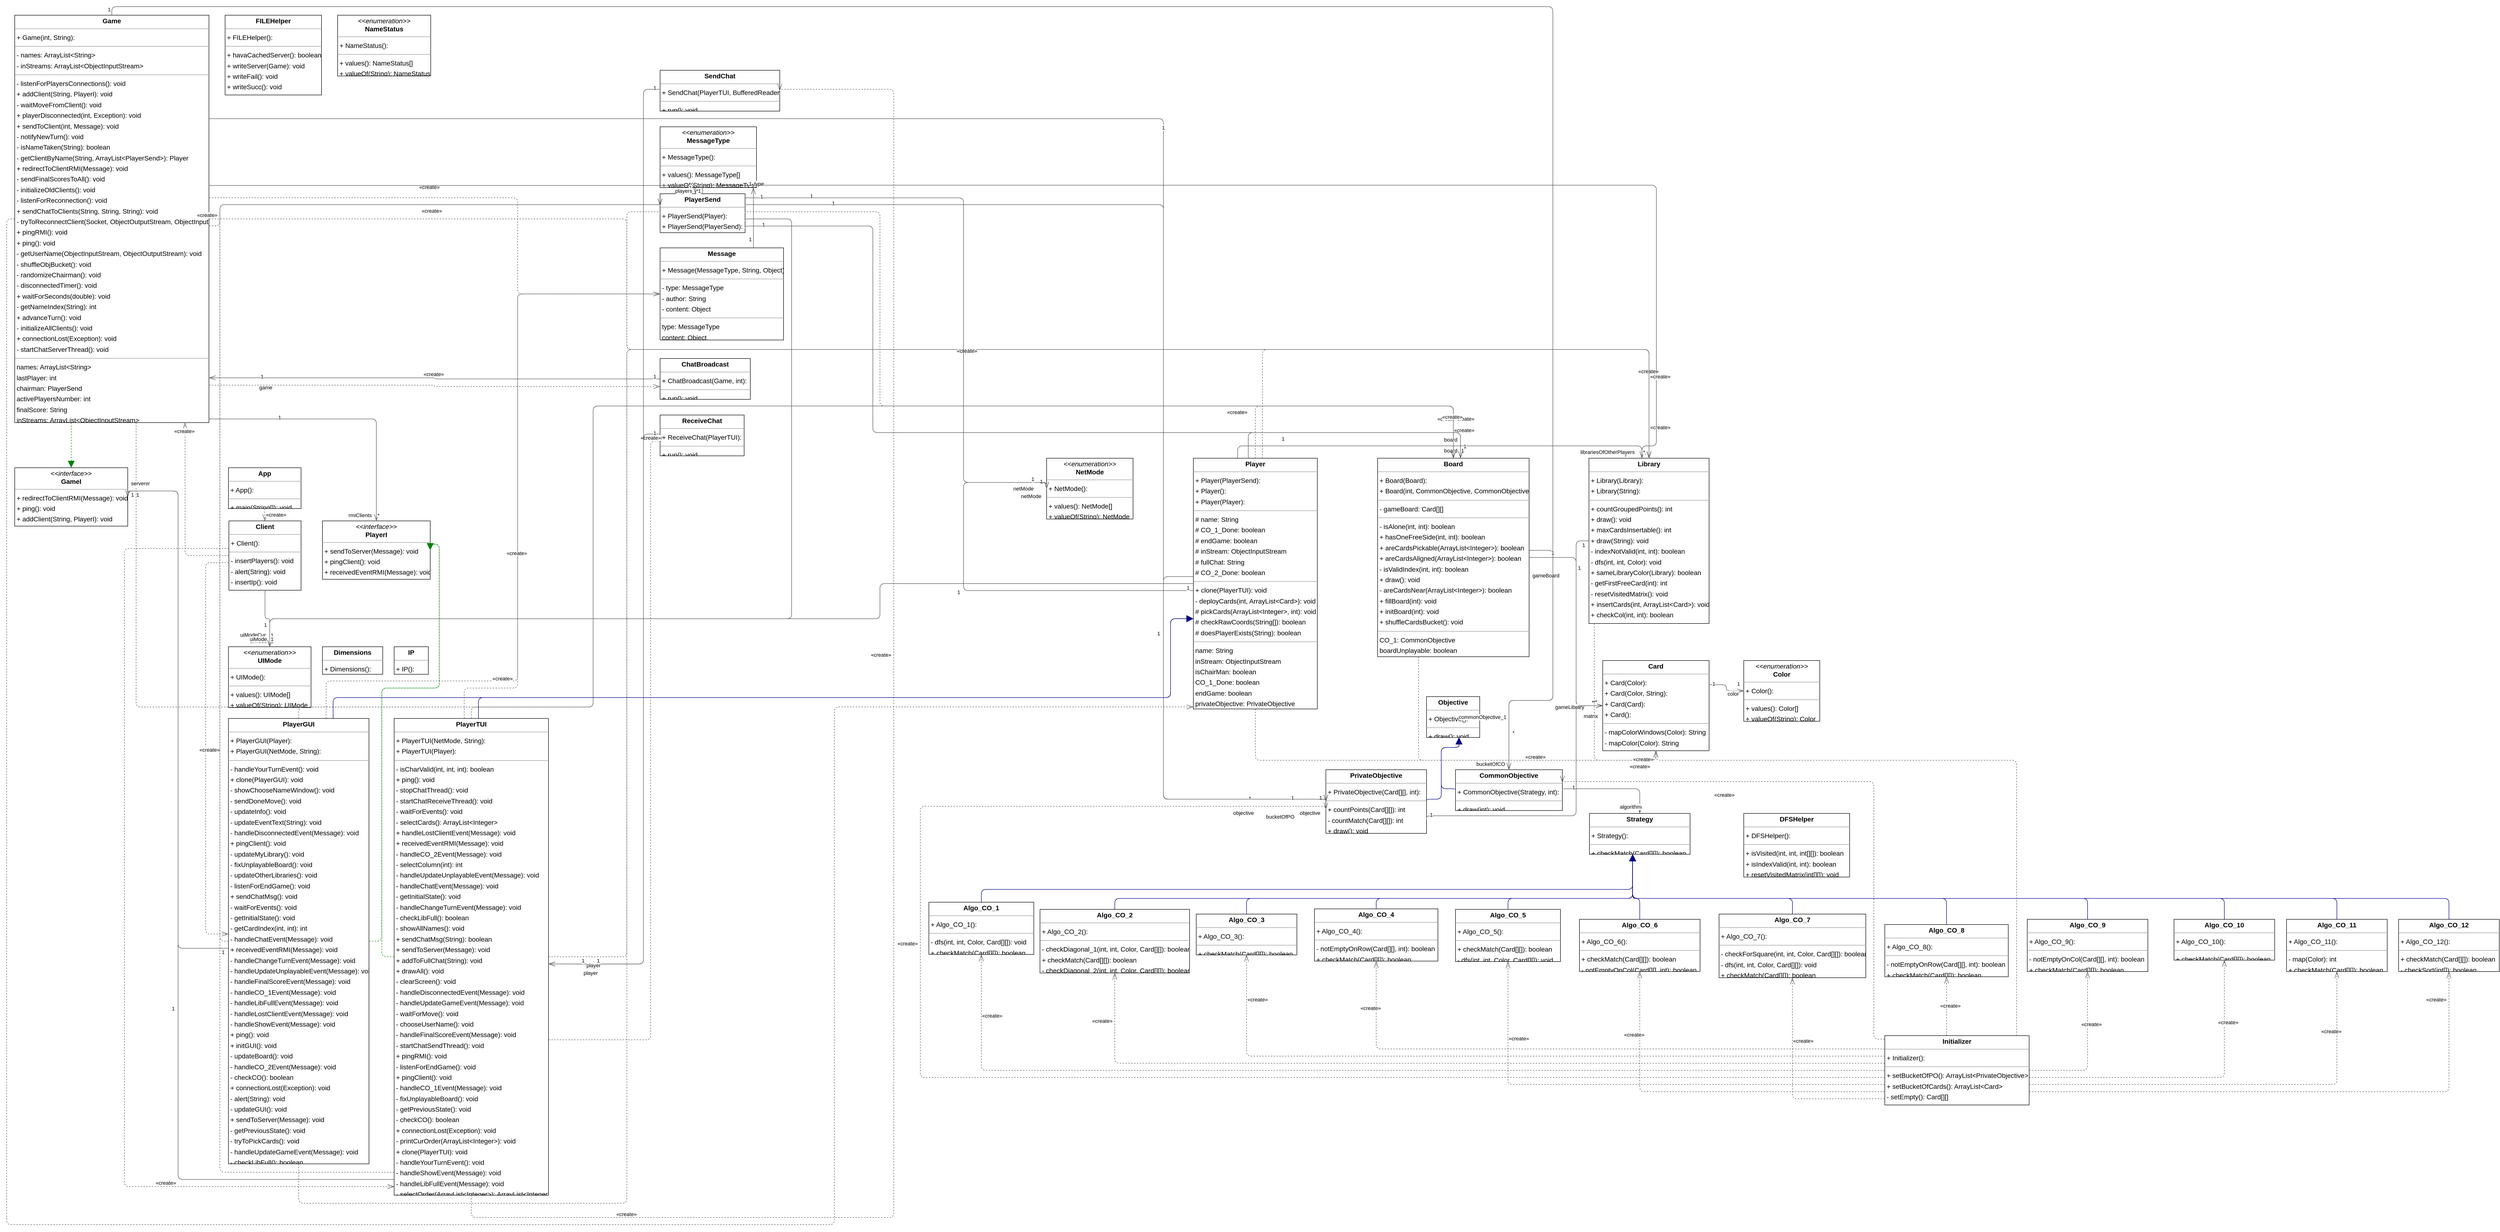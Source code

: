 <mxGraphModel dx="0" dy="0" grid="1" gridSize="10" guides="1" tooltips="1" connect="1" arrows="1" fold="1" page="0" pageScale="1" background="none" math="0" shadow="0">
  <root>
    <mxCell id="0" />
    <mxCell id="1" parent="0" />
    <mxCell id="node31" parent="1" vertex="1" value="&lt;p style=&quot;margin:0px;margin-top:4px;text-align:center;&quot;&gt;&lt;b&gt;Algo_CO_1&lt;/b&gt;&lt;/p&gt;&lt;hr size=&quot;1&quot;/&gt;&lt;p style=&quot;margin:0 0 0 4px;line-height:1.6;&quot;&gt;+ Algo_CO_1(): &lt;/p&gt;&lt;hr size=&quot;1&quot;/&gt;&lt;p style=&quot;margin:0 0 0 4px;line-height:1.6;&quot;&gt;- dfs(int, int, Color, Card[][]): void&lt;br/&gt;+ checkMatch(Card[][]): boolean&lt;/p&gt;" style="verticalAlign=top;align=left;overflow=fill;fontSize=14;fontFamily=Helvetica;html=1;rounded=0;shadow=0;comic=0;labelBackgroundColor=none;strokeWidth=1;">
      <mxGeometry x="2452" y="1950" width="221" height="110" as="geometry" />
    </mxCell>
    <mxCell id="node39" parent="1" vertex="1" value="&lt;p style=&quot;margin:0px;margin-top:4px;text-align:center;&quot;&gt;&lt;b&gt;Algo_CO_10&lt;/b&gt;&lt;/p&gt;&lt;hr size=&quot;1&quot;/&gt;&lt;p style=&quot;margin:0 0 0 4px;line-height:1.6;&quot;&gt;+ Algo_CO_10(): &lt;/p&gt;&lt;hr size=&quot;1&quot;/&gt;&lt;p style=&quot;margin:0 0 0 4px;line-height:1.6;&quot;&gt;+ checkMatch(Card[][]): boolean&lt;/p&gt;" style="verticalAlign=top;align=left;overflow=fill;fontSize=14;fontFamily=Helvetica;html=1;rounded=0;shadow=0;comic=0;labelBackgroundColor=none;strokeWidth=1;">
      <mxGeometry x="5074" y="1986" width="212" height="86" as="geometry" />
    </mxCell>
    <mxCell id="node38" parent="1" vertex="1" value="&lt;p style=&quot;margin:0px;margin-top:4px;text-align:center;&quot;&gt;&lt;b&gt;Algo_CO_11&lt;/b&gt;&lt;/p&gt;&lt;hr size=&quot;1&quot;/&gt;&lt;p style=&quot;margin:0 0 0 4px;line-height:1.6;&quot;&gt;+ Algo_CO_11(): &lt;/p&gt;&lt;hr size=&quot;1&quot;/&gt;&lt;p style=&quot;margin:0 0 0 4px;line-height:1.6;&quot;&gt;- map(Color): int&lt;br/&gt;+ checkMatch(Card[][]): boolean&lt;/p&gt;" style="verticalAlign=top;align=left;overflow=fill;fontSize=14;fontFamily=Helvetica;html=1;rounded=0;shadow=0;comic=0;labelBackgroundColor=none;strokeWidth=1;">
      <mxGeometry x="5311" y="1986" width="212" height="110" as="geometry" />
    </mxCell>
    <mxCell id="node23" parent="1" vertex="1" value="&lt;p style=&quot;margin:0px;margin-top:4px;text-align:center;&quot;&gt;&lt;b&gt;Algo_CO_12&lt;/b&gt;&lt;/p&gt;&lt;hr size=&quot;1&quot;/&gt;&lt;p style=&quot;margin:0 0 0 4px;line-height:1.6;&quot;&gt;+ Algo_CO_12(): &lt;/p&gt;&lt;hr size=&quot;1&quot;/&gt;&lt;p style=&quot;margin:0 0 0 4px;line-height:1.6;&quot;&gt;+ checkMatch(Card[][]): boolean&lt;br/&gt;- checkSort(int[]): boolean&lt;/p&gt;" style="verticalAlign=top;align=left;overflow=fill;fontSize=14;fontFamily=Helvetica;html=1;rounded=0;shadow=0;comic=0;labelBackgroundColor=none;strokeWidth=1;">
      <mxGeometry x="5547" y="1986" width="212" height="110" as="geometry" />
    </mxCell>
    <mxCell id="node0" parent="1" vertex="1" value="&lt;p style=&quot;margin:0px;margin-top:4px;text-align:center;&quot;&gt;&lt;b&gt;Algo_CO_2&lt;/b&gt;&lt;/p&gt;&lt;hr size=&quot;1&quot;/&gt;&lt;p style=&quot;margin:0 0 0 4px;line-height:1.6;&quot;&gt;+ Algo_CO_2(): &lt;/p&gt;&lt;hr size=&quot;1&quot;/&gt;&lt;p style=&quot;margin:0 0 0 4px;line-height:1.6;&quot;&gt;- checkDiagonal_1(int, int, Color, Card[][]): boolean&lt;br/&gt;+ checkMatch(Card[][]): boolean&lt;br/&gt;- checkDiagonal_2(int, int, Color, Card[][]): boolean&lt;/p&gt;" style="verticalAlign=top;align=left;overflow=fill;fontSize=14;fontFamily=Helvetica;html=1;rounded=0;shadow=0;comic=0;labelBackgroundColor=none;strokeWidth=1;">
      <mxGeometry x="2686" y="1965" width="315" height="134" as="geometry" />
    </mxCell>
    <mxCell id="node27" parent="1" vertex="1" value="&lt;p style=&quot;margin:0px;margin-top:4px;text-align:center;&quot;&gt;&lt;b&gt;Algo_CO_3&lt;/b&gt;&lt;/p&gt;&lt;hr size=&quot;1&quot;/&gt;&lt;p style=&quot;margin:0 0 0 4px;line-height:1.6;&quot;&gt;+ Algo_CO_3(): &lt;/p&gt;&lt;hr size=&quot;1&quot;/&gt;&lt;p style=&quot;margin:0 0 0 4px;line-height:1.6;&quot;&gt;+ checkMatch(Card[][]): boolean&lt;/p&gt;" style="verticalAlign=top;align=left;overflow=fill;fontSize=14;fontFamily=Helvetica;html=1;rounded=0;shadow=0;comic=0;labelBackgroundColor=none;strokeWidth=1;">
      <mxGeometry x="3015" y="1975" width="212" height="86" as="geometry" />
    </mxCell>
    <mxCell id="node1" parent="1" vertex="1" value="&lt;p style=&quot;margin:0px;margin-top:4px;text-align:center;&quot;&gt;&lt;b&gt;Algo_CO_4&lt;/b&gt;&lt;/p&gt;&lt;hr size=&quot;1&quot;/&gt;&lt;p style=&quot;margin:0 0 0 4px;line-height:1.6;&quot;&gt;+ Algo_CO_4(): &lt;/p&gt;&lt;hr size=&quot;1&quot;/&gt;&lt;p style=&quot;margin:0 0 0 4px;line-height:1.6;&quot;&gt;- notEmptyOnRow(Card[][], int): boolean&lt;br/&gt;+ checkMatch(Card[][]): boolean&lt;/p&gt;" style="verticalAlign=top;align=left;overflow=fill;fontSize=14;fontFamily=Helvetica;html=1;rounded=0;shadow=0;comic=0;labelBackgroundColor=none;strokeWidth=1;">
      <mxGeometry x="3264" y="1964" width="260" height="110" as="geometry" />
    </mxCell>
    <mxCell id="node11" parent="1" vertex="1" value="&lt;p style=&quot;margin:0px;margin-top:4px;text-align:center;&quot;&gt;&lt;b&gt;Algo_CO_5&lt;/b&gt;&lt;/p&gt;&lt;hr size=&quot;1&quot;/&gt;&lt;p style=&quot;margin:0 0 0 4px;line-height:1.6;&quot;&gt;+ Algo_CO_5(): &lt;/p&gt;&lt;hr size=&quot;1&quot;/&gt;&lt;p style=&quot;margin:0 0 0 4px;line-height:1.6;&quot;&gt;+ checkMatch(Card[][]): boolean&lt;br/&gt;- dfs(int, int, Color, Card[][]): void&lt;/p&gt;" style="verticalAlign=top;align=left;overflow=fill;fontSize=14;fontFamily=Helvetica;html=1;rounded=0;shadow=0;comic=0;labelBackgroundColor=none;strokeWidth=1;">
      <mxGeometry x="3561" y="1965" width="221" height="110" as="geometry" />
    </mxCell>
    <mxCell id="node29" parent="1" vertex="1" value="&lt;p style=&quot;margin:0px;margin-top:4px;text-align:center;&quot;&gt;&lt;b&gt;Algo_CO_6&lt;/b&gt;&lt;/p&gt;&lt;hr size=&quot;1&quot;/&gt;&lt;p style=&quot;margin:0 0 0 4px;line-height:1.6;&quot;&gt;+ Algo_CO_6(): &lt;/p&gt;&lt;hr size=&quot;1&quot;/&gt;&lt;p style=&quot;margin:0 0 0 4px;line-height:1.6;&quot;&gt;+ checkMatch(Card[][]): boolean&lt;br/&gt;- notEmptyOnCol(Card[][], int): boolean&lt;/p&gt;" style="verticalAlign=top;align=left;overflow=fill;fontSize=14;fontFamily=Helvetica;html=1;rounded=0;shadow=0;comic=0;labelBackgroundColor=none;strokeWidth=1;">
      <mxGeometry x="3822" y="1986" width="254" height="110" as="geometry" />
    </mxCell>
    <mxCell id="node28" parent="1" vertex="1" value="&lt;p style=&quot;margin:0px;margin-top:4px;text-align:center;&quot;&gt;&lt;b&gt;Algo_CO_7&lt;/b&gt;&lt;/p&gt;&lt;hr size=&quot;1&quot;/&gt;&lt;p style=&quot;margin:0 0 0 4px;line-height:1.6;&quot;&gt;+ Algo_CO_7(): &lt;/p&gt;&lt;hr size=&quot;1&quot;/&gt;&lt;p style=&quot;margin:0 0 0 4px;line-height:1.6;&quot;&gt;- checkForSquare(int, int, Color, Card[][]): boolean&lt;br/&gt;- dfs(int, int, Color, Card[][]): void&lt;br/&gt;+ checkMatch(Card[][]): boolean&lt;/p&gt;" style="verticalAlign=top;align=left;overflow=fill;fontSize=14;fontFamily=Helvetica;html=1;rounded=0;shadow=0;comic=0;labelBackgroundColor=none;strokeWidth=1;">
      <mxGeometry x="4116" y="1975" width="309" height="134" as="geometry" />
    </mxCell>
    <mxCell id="node12" parent="1" vertex="1" value="&lt;p style=&quot;margin:0px;margin-top:4px;text-align:center;&quot;&gt;&lt;b&gt;Algo_CO_8&lt;/b&gt;&lt;/p&gt;&lt;hr size=&quot;1&quot;/&gt;&lt;p style=&quot;margin:0 0 0 4px;line-height:1.6;&quot;&gt;+ Algo_CO_8(): &lt;/p&gt;&lt;hr size=&quot;1&quot;/&gt;&lt;p style=&quot;margin:0 0 0 4px;line-height:1.6;&quot;&gt;- notEmptyOnRow(Card[][], int): boolean&lt;br/&gt;+ checkMatch(Card[][]): boolean&lt;/p&gt;" style="verticalAlign=top;align=left;overflow=fill;fontSize=14;fontFamily=Helvetica;html=1;rounded=0;shadow=0;comic=0;labelBackgroundColor=none;strokeWidth=1;">
      <mxGeometry x="4465" y="1997" width="260" height="110" as="geometry" />
    </mxCell>
    <mxCell id="node2" parent="1" vertex="1" value="&lt;p style=&quot;margin:0px;margin-top:4px;text-align:center;&quot;&gt;&lt;b&gt;Algo_CO_9&lt;/b&gt;&lt;/p&gt;&lt;hr size=&quot;1&quot;/&gt;&lt;p style=&quot;margin:0 0 0 4px;line-height:1.6;&quot;&gt;+ Algo_CO_9(): &lt;/p&gt;&lt;hr size=&quot;1&quot;/&gt;&lt;p style=&quot;margin:0 0 0 4px;line-height:1.6;&quot;&gt;- notEmptyOnCol(Card[][], int): boolean&lt;br/&gt;+ checkMatch(Card[][]): boolean&lt;/p&gt;" style="verticalAlign=top;align=left;overflow=fill;fontSize=14;fontFamily=Helvetica;html=1;rounded=0;shadow=0;comic=0;labelBackgroundColor=none;strokeWidth=1;">
      <mxGeometry x="4765" y="1986" width="254" height="110" as="geometry" />
    </mxCell>
    <mxCell id="node33" parent="1" vertex="1" value="&lt;p style=&quot;margin:0px;margin-top:4px;text-align:center;&quot;&gt;&lt;b&gt;App&lt;/b&gt;&lt;/p&gt;&lt;hr size=&quot;1&quot;/&gt;&lt;p style=&quot;margin:0 0 0 4px;line-height:1.6;&quot;&gt;+ App(): &lt;/p&gt;&lt;hr size=&quot;1&quot;/&gt;&lt;p style=&quot;margin:0 0 0 4px;line-height:1.6;&quot;&gt;+ main(String[]): void&lt;/p&gt;" style="verticalAlign=top;align=left;overflow=fill;fontSize=14;fontFamily=Helvetica;html=1;rounded=0;shadow=0;comic=0;labelBackgroundColor=none;strokeWidth=1;">
      <mxGeometry x="977" y="1035" width="153" height="86" as="geometry" />
    </mxCell>
    <mxCell id="node21" parent="1" vertex="1" value="&lt;p style=&quot;margin:0px;margin-top:4px;text-align:center;&quot;&gt;&lt;b&gt;Board&lt;/b&gt;&lt;/p&gt;&lt;hr size=&quot;1&quot;/&gt;&lt;p style=&quot;margin:0 0 0 4px;line-height:1.6;&quot;&gt;+ Board(Board): &lt;br/&gt;+ Board(int, CommonObjective, CommonObjective): &lt;/p&gt;&lt;hr size=&quot;1&quot;/&gt;&lt;p style=&quot;margin:0 0 0 4px;line-height:1.6;&quot;&gt;- gameBoard: Card[][]&lt;/p&gt;&lt;hr size=&quot;1&quot;/&gt;&lt;p style=&quot;margin:0 0 0 4px;line-height:1.6;&quot;&gt;- isAlone(int, int): boolean&lt;br/&gt;+ hasOneFreeSide(int, int): boolean&lt;br/&gt;+ areCardsPickable(ArrayList&amp;lt;Integer&amp;gt;): boolean&lt;br/&gt;+ areCardsAligned(ArrayList&amp;lt;Integer&amp;gt;): boolean&lt;br/&gt;- isValidIndex(int, int): boolean&lt;br/&gt;+ draw(): void&lt;br/&gt;- areCardsNear(ArrayList&amp;lt;Integer&amp;gt;): boolean&lt;br/&gt;+ fillBoard(int): void&lt;br/&gt;+ initBoard(int): void&lt;br/&gt;+ shuffleCardsBucket(): void&lt;/p&gt;&lt;hr size=&quot;1&quot;/&gt;&lt;p style=&quot;margin:0 0 0 4px;line-height:1.6;&quot;&gt; CO_1: CommonObjective&lt;br/&gt; boardUnplayable: boolean&lt;br/&gt; CO_2: CommonObjective&lt;br/&gt; gameBoard: Card[][]&lt;/p&gt;" style="verticalAlign=top;align=left;overflow=fill;fontSize=14;fontFamily=Helvetica;html=1;rounded=0;shadow=0;comic=0;labelBackgroundColor=none;strokeWidth=1;">
      <mxGeometry x="3397" y="1015" width="319" height="418" as="geometry" />
    </mxCell>
    <mxCell id="node14" parent="1" vertex="1" value="&lt;p style=&quot;margin:0px;margin-top:4px;text-align:center;&quot;&gt;&lt;b&gt;Card&lt;/b&gt;&lt;/p&gt;&lt;hr size=&quot;1&quot;/&gt;&lt;p style=&quot;margin:0 0 0 4px;line-height:1.6;&quot;&gt;+ Card(Color): &lt;br/&gt;+ Card(Color, String): &lt;br/&gt;+ Card(Card): &lt;br/&gt;+ Card(): &lt;/p&gt;&lt;hr size=&quot;1&quot;/&gt;&lt;p style=&quot;margin:0 0 0 4px;line-height:1.6;&quot;&gt;- mapColorWindows(Color): String&lt;br/&gt;- mapColor(Color): String&lt;br/&gt;+ draw(): void&lt;/p&gt;" style="verticalAlign=top;align=left;overflow=fill;fontSize=14;fontFamily=Helvetica;html=1;rounded=0;shadow=0;comic=0;labelBackgroundColor=none;strokeWidth=1;">
      <mxGeometry x="3871" y="1441" width="224" height="190" as="geometry" />
    </mxCell>
    <mxCell id="node30" parent="1" vertex="1" value="&lt;p style=&quot;margin:0px;margin-top:4px;text-align:center;&quot;&gt;&lt;b&gt;ChatBroadcast&lt;/b&gt;&lt;/p&gt;&lt;hr size=&quot;1&quot;/&gt;&lt;p style=&quot;margin:0 0 0 4px;line-height:1.6;&quot;&gt;+ ChatBroadcast(Game, int): &lt;/p&gt;&lt;hr size=&quot;1&quot;/&gt;&lt;p style=&quot;margin:0 0 0 4px;line-height:1.6;&quot;&gt;+ run(): void&lt;/p&gt;" style="verticalAlign=top;align=left;overflow=fill;fontSize=14;fontFamily=Helvetica;html=1;rounded=0;shadow=0;comic=0;labelBackgroundColor=none;strokeWidth=1;">
      <mxGeometry x="1886" y="805" width="190" height="86" as="geometry" />
    </mxCell>
    <mxCell id="node5" parent="1" vertex="1" value="&lt;p style=&quot;margin:0px;margin-top:4px;text-align:center;&quot;&gt;&lt;b&gt;Client&lt;/b&gt;&lt;/p&gt;&lt;hr size=&quot;1&quot;/&gt;&lt;p style=&quot;margin:0 0 0 4px;line-height:1.6;&quot;&gt;+ Client(): &lt;/p&gt;&lt;hr size=&quot;1&quot;/&gt;&lt;p style=&quot;margin:0 0 0 4px;line-height:1.6;&quot;&gt;- insertPlayers(): void&lt;br/&gt;- alert(String): void&lt;br/&gt;- insertIp(): void&lt;br/&gt;- insertInfo(): void&lt;/p&gt;" style="verticalAlign=top;align=left;overflow=fill;fontSize=14;fontFamily=Helvetica;html=1;rounded=0;shadow=0;comic=0;labelBackgroundColor=none;strokeWidth=1;">
      <mxGeometry x="978" y="1147" width="152" height="146" as="geometry" />
    </mxCell>
    <mxCell id="node19" parent="1" vertex="1" value="&lt;p style=&quot;margin:0px;margin-top:4px;text-align:center;&quot;&gt;&lt;i&gt;&amp;lt;&amp;lt;enumeration&amp;gt;&amp;gt;&lt;/i&gt;&lt;br/&gt;&lt;b&gt;Color&lt;/b&gt;&lt;/p&gt;&lt;hr size=&quot;1&quot;/&gt;&lt;p style=&quot;margin:0 0 0 4px;line-height:1.6;&quot;&gt;+ Color(): &lt;/p&gt;&lt;hr size=&quot;1&quot;/&gt;&lt;p style=&quot;margin:0 0 0 4px;line-height:1.6;&quot;&gt;+ values(): Color[]&lt;br/&gt;+ valueOf(String): Color&lt;/p&gt;" style="verticalAlign=top;align=left;overflow=fill;fontSize=14;fontFamily=Helvetica;html=1;rounded=0;shadow=0;comic=0;labelBackgroundColor=none;strokeWidth=1;">
      <mxGeometry x="4168" y="1441" width="160" height="128" as="geometry" />
    </mxCell>
    <mxCell id="node3" parent="1" vertex="1" value="&lt;p style=&quot;margin:0px;margin-top:4px;text-align:center;&quot;&gt;&lt;b&gt;CommonObjective&lt;/b&gt;&lt;/p&gt;&lt;hr size=&quot;1&quot;/&gt;&lt;p style=&quot;margin:0 0 0 4px;line-height:1.6;&quot;&gt;+ CommonObjective(Strategy, int): &lt;/p&gt;&lt;hr size=&quot;1&quot;/&gt;&lt;p style=&quot;margin:0 0 0 4px;line-height:1.6;&quot;&gt;+ draw(int): void&lt;/p&gt;" style="verticalAlign=top;align=left;overflow=fill;fontSize=14;fontFamily=Helvetica;html=1;rounded=0;shadow=0;comic=0;labelBackgroundColor=none;strokeWidth=1;">
      <mxGeometry x="3561" y="1671" width="225" height="86" as="geometry" />
    </mxCell>
    <mxCell id="node36" parent="1" vertex="1" value="&lt;p style=&quot;margin:0px;margin-top:4px;text-align:center;&quot;&gt;&lt;b&gt;DFSHelper&lt;/b&gt;&lt;/p&gt;&lt;hr size=&quot;1&quot;/&gt;&lt;p style=&quot;margin:0 0 0 4px;line-height:1.6;&quot;&gt;+ DFSHelper(): &lt;/p&gt;&lt;hr size=&quot;1&quot;/&gt;&lt;p style=&quot;margin:0 0 0 4px;line-height:1.6;&quot;&gt;+ isVisited(int, int, int[][]): boolean&lt;br/&gt;+ isIndexValid(int, int): boolean&lt;br/&gt;+ resetVisitedMatrix(int[][]): void&lt;/p&gt;" style="verticalAlign=top;align=left;overflow=fill;fontSize=14;fontFamily=Helvetica;html=1;rounded=0;shadow=0;comic=0;labelBackgroundColor=none;strokeWidth=1;">
      <mxGeometry x="4168" y="1763" width="223" height="134" as="geometry" />
    </mxCell>
    <mxCell id="node10" parent="1" vertex="1" value="&lt;p style=&quot;margin:0px;margin-top:4px;text-align:center;&quot;&gt;&lt;b&gt;Dimensions&lt;/b&gt;&lt;/p&gt;&lt;hr size=&quot;1&quot;/&gt;&lt;p style=&quot;margin:0 0 0 4px;line-height:1.6;&quot;&gt;+ Dimensions(): &lt;/p&gt;" style="verticalAlign=top;align=left;overflow=fill;fontSize=14;fontFamily=Helvetica;html=1;rounded=0;shadow=0;comic=0;labelBackgroundColor=none;strokeWidth=1;">
      <mxGeometry x="1175" y="1412" width="127" height="58" as="geometry" />
    </mxCell>
    <mxCell id="node20" parent="1" vertex="1" value="&lt;p style=&quot;margin:0px;margin-top:4px;text-align:center;&quot;&gt;&lt;b&gt;FILEHelper&lt;/b&gt;&lt;/p&gt;&lt;hr size=&quot;1&quot;/&gt;&lt;p style=&quot;margin:0 0 0 4px;line-height:1.6;&quot;&gt;+ FILEHelper(): &lt;/p&gt;&lt;hr size=&quot;1&quot;/&gt;&lt;p style=&quot;margin:0 0 0 4px;line-height:1.6;&quot;&gt;+ havaCachedServer(): boolean&lt;br/&gt;+ writeServer(Game): void&lt;br/&gt;+ writeFail(): void&lt;br/&gt;+ writeSucc(): void&lt;br/&gt;+ loadServer(): Game?&lt;/p&gt;" style="verticalAlign=top;align=left;overflow=fill;fontSize=14;fontFamily=Helvetica;html=1;rounded=0;shadow=0;comic=0;labelBackgroundColor=none;strokeWidth=1;">
      <mxGeometry x="970" y="82" width="203" height="168" as="geometry" />
    </mxCell>
    <mxCell id="node34" parent="1" vertex="1" value="&lt;p style=&quot;margin:0px;margin-top:4px;text-align:center;&quot;&gt;&lt;b&gt;Game&lt;/b&gt;&lt;/p&gt;&lt;hr size=&quot;1&quot;/&gt;&lt;p style=&quot;margin:0 0 0 4px;line-height:1.6;&quot;&gt;+ Game(int, String): &lt;/p&gt;&lt;hr size=&quot;1&quot;/&gt;&lt;p style=&quot;margin:0 0 0 4px;line-height:1.6;&quot;&gt;- names: ArrayList&amp;lt;String&amp;gt;&lt;br/&gt;- inStreams: ArrayList&amp;lt;ObjectInputStream&amp;gt;&lt;/p&gt;&lt;hr size=&quot;1&quot;/&gt;&lt;p style=&quot;margin:0 0 0 4px;line-height:1.6;&quot;&gt;- listenForPlayersConnections(): void&lt;br/&gt;+ addClient(String, PlayerI): void&lt;br/&gt;- waitMoveFromClient(): void&lt;br/&gt;+ playerDisconnected(int, Exception): void&lt;br/&gt;+ sendToClient(int, Message): void&lt;br/&gt;- notifyNewTurn(): void&lt;br/&gt;- isNameTaken(String): boolean&lt;br/&gt;- getClientByName(String, ArrayList&amp;lt;PlayerSend&amp;gt;): Player&lt;br/&gt;+ redirectToClientRMI(Message): void&lt;br/&gt;- sendFinalScoresToAll(): void&lt;br/&gt;- initializeOldClients(): void&lt;br/&gt;- listenForReconnection(): void&lt;br/&gt;+ sendChatToClients(String, String, String): void&lt;br/&gt;- tryToReconnectClient(Socket, ObjectOutputStream, ObjectInputStream): void&lt;br/&gt;+ pingRMI(): void&lt;br/&gt;+ ping(): void&lt;br/&gt;- getUserName(ObjectInputStream, ObjectOutputStream): void&lt;br/&gt;- shuffleObjBucket(): void&lt;br/&gt;- randomizeChairman(): void&lt;br/&gt;- disconnectedTimer(): void&lt;br/&gt;+ waitForSeconds(double): void&lt;br/&gt;- getNameIndex(String): int&lt;br/&gt;+ advanceTurn(): void&lt;br/&gt;- initializeAllClients(): void&lt;br/&gt;+ connectionLost(Exception): void&lt;br/&gt;- startChatServerThread(): void&lt;/p&gt;&lt;hr size=&quot;1&quot;/&gt;&lt;p style=&quot;margin:0 0 0 4px;line-height:1.6;&quot;&gt; names: ArrayList&amp;lt;String&amp;gt;&lt;br/&gt; lastPlayer: int&lt;br/&gt; chairman: PlayerSend&lt;br/&gt; activePlayersNumber: int&lt;br/&gt; finalScore: String&lt;br/&gt; inStreams: ArrayList&amp;lt;ObjectInputStream&amp;gt;&lt;br/&gt; privateObjective: PrivateObjective&lt;br/&gt; chairmanName: String&lt;/p&gt;" style="verticalAlign=top;align=left;overflow=fill;fontSize=14;fontFamily=Helvetica;html=1;rounded=0;shadow=0;comic=0;labelBackgroundColor=none;strokeWidth=1;">
      <mxGeometry x="527" y="82" width="409" height="858" as="geometry" />
    </mxCell>
    <mxCell id="node7" parent="1" vertex="1" value="&lt;p style=&quot;margin:0px;margin-top:4px;text-align:center;&quot;&gt;&lt;i&gt;&amp;lt;&amp;lt;interface&amp;gt;&amp;gt;&lt;/i&gt;&lt;br/&gt;&lt;b&gt;GameI&lt;/b&gt;&lt;/p&gt;&lt;hr size=&quot;1&quot;/&gt;&lt;p style=&quot;margin:0 0 0 4px;line-height:1.6;&quot;&gt;+ redirectToClientRMI(Message): void&lt;br/&gt;+ ping(): void&lt;br/&gt;+ addClient(String, PlayerI): void&lt;/p&gt;" style="verticalAlign=top;align=left;overflow=fill;fontSize=14;fontFamily=Helvetica;html=1;rounded=0;shadow=0;comic=0;labelBackgroundColor=none;strokeWidth=1;">
      <mxGeometry x="527" y="1035" width="238" height="123" as="geometry" />
    </mxCell>
    <mxCell id="node15" parent="1" vertex="1" value="&lt;p style=&quot;margin:0px;margin-top:4px;text-align:center;&quot;&gt;&lt;b&gt;IP&lt;/b&gt;&lt;/p&gt;&lt;hr size=&quot;1&quot;/&gt;&lt;p style=&quot;margin:0 0 0 4px;line-height:1.6;&quot;&gt;+ IP(): &lt;/p&gt;" style="verticalAlign=top;align=left;overflow=fill;fontSize=14;fontFamily=Helvetica;html=1;rounded=0;shadow=0;comic=0;labelBackgroundColor=none;strokeWidth=1;">
      <mxGeometry x="1326" y="1412" width="72" height="58" as="geometry" />
    </mxCell>
    <mxCell id="node25" parent="1" vertex="1" value="&lt;p style=&quot;margin:0px;margin-top:4px;text-align:center;&quot;&gt;&lt;b&gt;Initializer&lt;/b&gt;&lt;/p&gt;&lt;hr size=&quot;1&quot;/&gt;&lt;p style=&quot;margin:0 0 0 4px;line-height:1.6;&quot;&gt;+ Initializer(): &lt;/p&gt;&lt;hr size=&quot;1&quot;/&gt;&lt;p style=&quot;margin:0 0 0 4px;line-height:1.6;&quot;&gt;+ setBucketOfPO(): ArrayList&amp;lt;PrivateObjective&amp;gt;&lt;br/&gt;+ setBucketOfCards(): ArrayList&amp;lt;Card&amp;gt;&lt;br/&gt;- setEmpty(): Card[][]&lt;br/&gt;+ setBucketOfCO(): ArrayList&amp;lt;CommonObjective&amp;gt;&lt;/p&gt;" style="verticalAlign=top;align=left;overflow=fill;fontSize=14;fontFamily=Helvetica;html=1;rounded=0;shadow=0;comic=0;labelBackgroundColor=none;strokeWidth=1;">
      <mxGeometry x="4465" y="2231" width="304" height="146" as="geometry" />
    </mxCell>
    <mxCell id="node40" parent="1" vertex="1" value="&lt;p style=&quot;margin:0px;margin-top:4px;text-align:center;&quot;&gt;&lt;b&gt;Library&lt;/b&gt;&lt;/p&gt;&lt;hr size=&quot;1&quot;/&gt;&lt;p style=&quot;margin:0 0 0 4px;line-height:1.6;&quot;&gt;+ Library(Library): &lt;br/&gt;+ Library(String): &lt;/p&gt;&lt;hr size=&quot;1&quot;/&gt;&lt;p style=&quot;margin:0 0 0 4px;line-height:1.6;&quot;&gt;+ countGroupedPoints(): int&lt;br/&gt;+ draw(): void&lt;br/&gt;+ maxCardsInsertable(): int&lt;br/&gt;+ draw(String): void&lt;br/&gt;- indexNotValid(int, int): boolean&lt;br/&gt;- dfs(int, int, Color): void&lt;br/&gt;+ sameLibraryColor(Library): boolean&lt;br/&gt;- getFirstFreeCard(int): int&lt;br/&gt;- resetVisitedMatrix(): void&lt;br/&gt;+ insertCards(int, ArrayList&amp;lt;Card&amp;gt;): void&lt;br/&gt;+ checkCol(int, int): boolean&lt;/p&gt;&lt;hr size=&quot;1&quot;/&gt;&lt;p style=&quot;margin:0 0 0 4px;line-height:1.6;&quot;&gt; full: boolean&lt;/p&gt;" style="verticalAlign=top;align=left;overflow=fill;fontSize=14;fontFamily=Helvetica;html=1;rounded=0;shadow=0;comic=0;labelBackgroundColor=none;strokeWidth=1;">
      <mxGeometry x="3842" y="1015" width="253" height="348" as="geometry" />
    </mxCell>
    <mxCell id="node9" parent="1" vertex="1" value="&lt;p style=&quot;margin:0px;margin-top:4px;text-align:center;&quot;&gt;&lt;b&gt;Message&lt;/b&gt;&lt;/p&gt;&lt;hr size=&quot;1&quot;/&gt;&lt;p style=&quot;margin:0 0 0 4px;line-height:1.6;&quot;&gt;+ Message(MessageType, String, Object): &lt;/p&gt;&lt;hr size=&quot;1&quot;/&gt;&lt;p style=&quot;margin:0 0 0 4px;line-height:1.6;&quot;&gt;- type: MessageType&lt;br/&gt;- author: String&lt;br/&gt;- content: Object&lt;/p&gt;&lt;hr size=&quot;1&quot;/&gt;&lt;p style=&quot;margin:0 0 0 4px;line-height:1.6;&quot;&gt; type: MessageType&lt;br/&gt; content: Object&lt;br/&gt; author: String&lt;/p&gt;" style="verticalAlign=top;align=left;overflow=fill;fontSize=14;fontFamily=Helvetica;html=1;rounded=0;shadow=0;comic=0;labelBackgroundColor=none;strokeWidth=1;">
      <mxGeometry x="1886" y="572" width="260" height="194" as="geometry" />
    </mxCell>
    <mxCell id="node41" parent="1" vertex="1" value="&lt;p style=&quot;margin:0px;margin-top:4px;text-align:center;&quot;&gt;&lt;i&gt;&amp;lt;&amp;lt;enumeration&amp;gt;&amp;gt;&lt;/i&gt;&lt;br/&gt;&lt;b&gt;MessageType&lt;/b&gt;&lt;/p&gt;&lt;hr size=&quot;1&quot;/&gt;&lt;p style=&quot;margin:0 0 0 4px;line-height:1.6;&quot;&gt;+ MessageType(): &lt;/p&gt;&lt;hr size=&quot;1&quot;/&gt;&lt;p style=&quot;margin:0 0 0 4px;line-height:1.6;&quot;&gt;+ values(): MessageType[]&lt;br/&gt;+ valueOf(String): MessageType&lt;/p&gt;" style="verticalAlign=top;align=left;overflow=fill;fontSize=14;fontFamily=Helvetica;html=1;rounded=0;shadow=0;comic=0;labelBackgroundColor=none;strokeWidth=1;">
      <mxGeometry x="1886" y="317" width="203" height="128" as="geometry" />
    </mxCell>
    <mxCell id="node6" parent="1" vertex="1" value="&lt;p style=&quot;margin:0px;margin-top:4px;text-align:center;&quot;&gt;&lt;i&gt;&amp;lt;&amp;lt;enumeration&amp;gt;&amp;gt;&lt;/i&gt;&lt;br/&gt;&lt;b&gt;NameStatus&lt;/b&gt;&lt;/p&gt;&lt;hr size=&quot;1&quot;/&gt;&lt;p style=&quot;margin:0 0 0 4px;line-height:1.6;&quot;&gt;+ NameStatus(): &lt;/p&gt;&lt;hr size=&quot;1&quot;/&gt;&lt;p style=&quot;margin:0 0 0 4px;line-height:1.6;&quot;&gt;+ values(): NameStatus[]&lt;br/&gt;+ valueOf(String): NameStatus&lt;/p&gt;" style="verticalAlign=top;align=left;overflow=fill;fontSize=14;fontFamily=Helvetica;html=1;rounded=0;shadow=0;comic=0;labelBackgroundColor=none;strokeWidth=1;">
      <mxGeometry x="1207" y="82" width="196" height="128" as="geometry" />
    </mxCell>
    <mxCell id="node8" parent="1" vertex="1" value="&lt;p style=&quot;margin:0px;margin-top:4px;text-align:center;&quot;&gt;&lt;i&gt;&amp;lt;&amp;lt;enumeration&amp;gt;&amp;gt;&lt;/i&gt;&lt;br/&gt;&lt;b&gt;NetMode&lt;/b&gt;&lt;/p&gt;&lt;hr size=&quot;1&quot;/&gt;&lt;p style=&quot;margin:0 0 0 4px;line-height:1.6;&quot;&gt;+ NetMode(): &lt;/p&gt;&lt;hr size=&quot;1&quot;/&gt;&lt;p style=&quot;margin:0 0 0 4px;line-height:1.6;&quot;&gt;+ values(): NetMode[]&lt;br/&gt;+ valueOf(String): NetMode&lt;/p&gt;" style="verticalAlign=top;align=left;overflow=fill;fontSize=14;fontFamily=Helvetica;html=1;rounded=0;shadow=0;comic=0;labelBackgroundColor=none;strokeWidth=1;">
      <mxGeometry x="2700" y="1015" width="182" height="128" as="geometry" />
    </mxCell>
    <mxCell id="node16" parent="1" vertex="1" value="&lt;p style=&quot;margin:0px;margin-top:4px;text-align:center;&quot;&gt;&lt;b&gt;Objective&lt;/b&gt;&lt;/p&gt;&lt;hr size=&quot;1&quot;/&gt;&lt;p style=&quot;margin:0 0 0 4px;line-height:1.6;&quot;&gt;+ Objective(): &lt;/p&gt;&lt;hr size=&quot;1&quot;/&gt;&lt;p style=&quot;margin:0 0 0 4px;line-height:1.6;&quot;&gt;+ draw(): void&lt;/p&gt;" style="verticalAlign=top;align=left;overflow=fill;fontSize=14;fontFamily=Helvetica;html=1;rounded=0;shadow=0;comic=0;labelBackgroundColor=none;strokeWidth=1;">
      <mxGeometry x="3500" y="1517" width="112" height="86" as="geometry" />
    </mxCell>
    <mxCell id="node22" parent="1" vertex="1" value="&lt;p style=&quot;margin:0px;margin-top:4px;text-align:center;&quot;&gt;&lt;b&gt;Player&lt;/b&gt;&lt;/p&gt;&lt;hr size=&quot;1&quot;/&gt;&lt;p style=&quot;margin:0 0 0 4px;line-height:1.6;&quot;&gt;+ Player(PlayerSend): &lt;br/&gt;+ Player(): &lt;br/&gt;+ Player(Player): &lt;/p&gt;&lt;hr size=&quot;1&quot;/&gt;&lt;p style=&quot;margin:0 0 0 4px;line-height:1.6;&quot;&gt;# name: String&lt;br/&gt;# CO_1_Done: boolean&lt;br/&gt;# endGame: boolean&lt;br/&gt;# inStream: ObjectInputStream&lt;br/&gt;# fullChat: String&lt;br/&gt;# CO_2_Done: boolean&lt;/p&gt;&lt;hr size=&quot;1&quot;/&gt;&lt;p style=&quot;margin:0 0 0 4px;line-height:1.6;&quot;&gt;+ clone(PlayerTUI): void&lt;br/&gt;- deployCards(int, ArrayList&amp;lt;Card&amp;gt;): void&lt;br/&gt;# pickCards(ArrayList&amp;lt;Integer&amp;gt;, int): void&lt;br/&gt;# checkRawCoords(String[]): boolean&lt;br/&gt;# doesPlayerExists(String): boolean&lt;/p&gt;&lt;hr size=&quot;1&quot;/&gt;&lt;p style=&quot;margin:0 0 0 4px;line-height:1.6;&quot;&gt; name: String&lt;br/&gt; inStream: ObjectInputStream&lt;br/&gt; isChairMan: boolean&lt;br/&gt; CO_1_Done: boolean&lt;br/&gt; endGame: boolean&lt;br/&gt; privateObjective: PrivateObjective&lt;br/&gt; CO_2_Done: boolean&lt;br/&gt; fullChat: String&lt;/p&gt;" style="verticalAlign=top;align=left;overflow=fill;fontSize=14;fontFamily=Helvetica;html=1;rounded=0;shadow=0;comic=0;labelBackgroundColor=none;strokeWidth=1;">
      <mxGeometry x="3009" y="1015" width="261" height="528" as="geometry" />
    </mxCell>
    <mxCell id="node18" parent="1" vertex="1" value="&lt;p style=&quot;margin:0px;margin-top:4px;text-align:center;&quot;&gt;&lt;b&gt;PlayerGUI&lt;/b&gt;&lt;/p&gt;&lt;hr size=&quot;1&quot;/&gt;&lt;p style=&quot;margin:0 0 0 4px;line-height:1.6;&quot;&gt;+ PlayerGUI(Player): &lt;br/&gt;+ PlayerGUI(NetMode, String): &lt;/p&gt;&lt;hr size=&quot;1&quot;/&gt;&lt;p style=&quot;margin:0 0 0 4px;line-height:1.6;&quot;&gt;- handleYourTurnEvent(): void&lt;br/&gt;+ clone(PlayerGUI): void&lt;br/&gt;- showChooseNameWindow(): void&lt;br/&gt;- sendDoneMove(): void&lt;br/&gt;- updateInfo(): void&lt;br/&gt;- updateEventText(String): void&lt;br/&gt;- handleDisconnectedEvent(Message): void&lt;br/&gt;+ pingClient(): void&lt;br/&gt;- updateMyLibrary(): void&lt;br/&gt;- fixUnplayableBoard(): void&lt;br/&gt;- updateOtherLibraries(): void&lt;br/&gt;- listenForEndGame(): void&lt;br/&gt;+ sendChatMsg(): void&lt;br/&gt;- waitForEvents(): void&lt;br/&gt;- getInitialState(): void&lt;br/&gt;- getCardIndex(int, int): int&lt;br/&gt;- handleChatEvent(Message): void&lt;br/&gt;+ receivedEventRMI(Message): void&lt;br/&gt;- handleChangeTurnEvent(Message): void&lt;br/&gt;- handleUpdateUnplayableEvent(Message): void&lt;br/&gt;- handleFinalScoreEvent(Message): void&lt;br/&gt;- handleCO_1Event(Message): void&lt;br/&gt;- handleLibFullEvent(Message): void&lt;br/&gt;- handleLostClientEvent(Message): void&lt;br/&gt;- handleShowEvent(Message): void&lt;br/&gt;+ ping(): void&lt;br/&gt;+ initGUI(): void&lt;br/&gt;- updateBoard(): void&lt;br/&gt;- handleCO_2Event(Message): void&lt;br/&gt;- checkCO(): boolean&lt;br/&gt;+ connectionLost(Exception): void&lt;br/&gt;- alert(String): void&lt;br/&gt;- updateGUI(): void&lt;br/&gt;+ sendToServer(Message): void&lt;br/&gt;- getPreviousState(): void&lt;br/&gt;- tryToPickCards(): void&lt;br/&gt;- handleUpdateGameEvent(Message): void&lt;br/&gt;- checkLibFull(): boolean&lt;br/&gt;+ pingRMI(): void&lt;/p&gt;" style="verticalAlign=top;align=left;overflow=fill;fontSize=14;fontFamily=Helvetica;html=1;rounded=0;shadow=0;comic=0;labelBackgroundColor=none;strokeWidth=1;">
      <mxGeometry x="977" y="1563" width="296" height="938" as="geometry" />
    </mxCell>
    <mxCell id="node4" parent="1" vertex="1" value="&lt;p style=&quot;margin:0px;margin-top:4px;text-align:center;&quot;&gt;&lt;i&gt;&amp;lt;&amp;lt;interface&amp;gt;&amp;gt;&lt;/i&gt;&lt;br/&gt;&lt;b&gt;PlayerI&lt;/b&gt;&lt;/p&gt;&lt;hr size=&quot;1&quot;/&gt;&lt;p style=&quot;margin:0 0 0 4px;line-height:1.6;&quot;&gt;+ sendToServer(Message): void&lt;br/&gt;+ pingClient(): void&lt;br/&gt;+ receivedEventRMI(Message): void&lt;/p&gt;" style="verticalAlign=top;align=left;overflow=fill;fontSize=14;fontFamily=Helvetica;html=1;rounded=0;shadow=0;comic=0;labelBackgroundColor=none;strokeWidth=1;">
      <mxGeometry x="1175" y="1147" width="227" height="123" as="geometry" />
    </mxCell>
    <mxCell id="node17" parent="1" vertex="1" value="&lt;p style=&quot;margin:0px;margin-top:4px;text-align:center;&quot;&gt;&lt;b&gt;PlayerSend&lt;/b&gt;&lt;/p&gt;&lt;hr size=&quot;1&quot;/&gt;&lt;p style=&quot;margin:0 0 0 4px;line-height:1.6;&quot;&gt;+ PlayerSend(Player): &lt;br/&gt;+ PlayerSend(PlayerSend): &lt;/p&gt;" style="verticalAlign=top;align=left;overflow=fill;fontSize=14;fontFamily=Helvetica;html=1;rounded=0;shadow=0;comic=0;labelBackgroundColor=none;strokeWidth=1;">
      <mxGeometry x="1886" y="458" width="179" height="82" as="geometry" />
    </mxCell>
    <mxCell id="node26" parent="1" vertex="1" value="&lt;p style=&quot;margin:0px;margin-top:4px;text-align:center;&quot;&gt;&lt;b&gt;PlayerTUI&lt;/b&gt;&lt;/p&gt;&lt;hr size=&quot;1&quot;/&gt;&lt;p style=&quot;margin:0 0 0 4px;line-height:1.6;&quot;&gt;+ PlayerTUI(NetMode, String): &lt;br/&gt;+ PlayerTUI(Player): &lt;/p&gt;&lt;hr size=&quot;1&quot;/&gt;&lt;p style=&quot;margin:0 0 0 4px;line-height:1.6;&quot;&gt;- isCharValid(int, int, int): boolean&lt;br/&gt;+ ping(): void&lt;br/&gt;- stopChatThread(): void&lt;br/&gt;- startChatReceiveThread(): void&lt;br/&gt;- waitForEvents(): void&lt;br/&gt;- selectCards(): ArrayList&amp;lt;Integer&amp;gt;&lt;br/&gt;+ handleLostClientEvent(Message): void&lt;br/&gt;+ receivedEventRMI(Message): void&lt;br/&gt;- handleCO_2Event(Message): void&lt;br/&gt;- selectColumn(int): int&lt;br/&gt;- handleUpdateUnplayableEvent(Message): void&lt;br/&gt;- handleChatEvent(Message): void&lt;br/&gt;- getInitialState(): void&lt;br/&gt;- handleChangeTurnEvent(Message): void&lt;br/&gt;- checkLibFull(): boolean&lt;br/&gt;- showAllNames(): void&lt;br/&gt;+ sendChatMsg(String): boolean&lt;br/&gt;+ sendToServer(Message): void&lt;br/&gt;+ addToFullChat(String): void&lt;br/&gt;+ drawAll(): void&lt;br/&gt;- clearScreen(): void&lt;br/&gt;- handleDisconnectedEvent(Message): void&lt;br/&gt;- handleUpdateGameEvent(Message): void&lt;br/&gt;- waitForMove(): void&lt;br/&gt;- chooseUserName(): void&lt;br/&gt;- handleFinalScoreEvent(Message): void&lt;br/&gt;- startChatSendThread(): void&lt;br/&gt;+ pingRMI(): void&lt;br/&gt;- listenForEndGame(): void&lt;br/&gt;+ pingClient(): void&lt;br/&gt;- handleCO_1Event(Message): void&lt;br/&gt;- fixUnplayableBoard(): void&lt;br/&gt;- getPreviousState(): void&lt;br/&gt;- checkCO(): boolean&lt;br/&gt;+ connectionLost(Exception): void&lt;br/&gt;- printCurOrder(ArrayList&amp;lt;Integer&amp;gt;): void&lt;br/&gt;+ clone(PlayerTUI): void&lt;br/&gt;- handleYourTurnEvent(): void&lt;br/&gt;- handleShowEvent(Message): void&lt;br/&gt;- handleLibFullEvent(Message): void&lt;br/&gt;- selectOrder(ArrayList&amp;lt;Integer&amp;gt;): ArrayList&amp;lt;Integer&amp;gt;&lt;br/&gt;- sendDoneMove(): void&lt;/p&gt;" style="verticalAlign=top;align=left;overflow=fill;fontSize=14;fontFamily=Helvetica;html=1;rounded=0;shadow=0;comic=0;labelBackgroundColor=none;strokeWidth=1;">
      <mxGeometry x="1326" y="1563" width="325" height="1004" as="geometry" />
    </mxCell>
    <mxCell id="node24" parent="1" vertex="1" value="&lt;p style=&quot;margin:0px;margin-top:4px;text-align:center;&quot;&gt;&lt;b&gt;PrivateObjective&lt;/b&gt;&lt;/p&gt;&lt;hr size=&quot;1&quot;/&gt;&lt;p style=&quot;margin:0 0 0 4px;line-height:1.6;&quot;&gt;+ PrivateObjective(Card[][], int): &lt;/p&gt;&lt;hr size=&quot;1&quot;/&gt;&lt;p style=&quot;margin:0 0 0 4px;line-height:1.6;&quot;&gt;+ countPoints(Card[][]): int&lt;br/&gt;- countMatch(Card[][]): int&lt;br/&gt;+ draw(): void&lt;/p&gt;" style="verticalAlign=top;align=left;overflow=fill;fontSize=14;fontFamily=Helvetica;html=1;rounded=0;shadow=0;comic=0;labelBackgroundColor=none;strokeWidth=1;">
      <mxGeometry x="3288" y="1671" width="212" height="134" as="geometry" />
    </mxCell>
    <mxCell id="node37" parent="1" vertex="1" value="&lt;p style=&quot;margin:0px;margin-top:4px;text-align:center;&quot;&gt;&lt;b&gt;ReceiveChat&lt;/b&gt;&lt;/p&gt;&lt;hr size=&quot;1&quot;/&gt;&lt;p style=&quot;margin:0 0 0 4px;line-height:1.6;&quot;&gt;+ ReceiveChat(PlayerTUI): &lt;/p&gt;&lt;hr size=&quot;1&quot;/&gt;&lt;p style=&quot;margin:0 0 0 4px;line-height:1.6;&quot;&gt;+ run(): void&lt;/p&gt;" style="verticalAlign=top;align=left;overflow=fill;fontSize=14;fontFamily=Helvetica;html=1;rounded=0;shadow=0;comic=0;labelBackgroundColor=none;strokeWidth=1;">
      <mxGeometry x="1886" y="924" width="177" height="86" as="geometry" />
    </mxCell>
    <mxCell id="node32" parent="1" vertex="1" value="&lt;p style=&quot;margin:0px;margin-top:4px;text-align:center;&quot;&gt;&lt;b&gt;SendChat&lt;/b&gt;&lt;/p&gt;&lt;hr size=&quot;1&quot;/&gt;&lt;p style=&quot;margin:0 0 0 4px;line-height:1.6;&quot;&gt;+ SendChat(PlayerTUI, BufferedReader): &lt;/p&gt;&lt;hr size=&quot;1&quot;/&gt;&lt;p style=&quot;margin:0 0 0 4px;line-height:1.6;&quot;&gt;+ run(): void&lt;/p&gt;" style="verticalAlign=top;align=left;overflow=fill;fontSize=14;fontFamily=Helvetica;html=1;rounded=0;shadow=0;comic=0;labelBackgroundColor=none;strokeWidth=1;">
      <mxGeometry x="1886" y="198" width="252" height="86" as="geometry" />
    </mxCell>
    <mxCell id="node35" parent="1" vertex="1" value="&lt;p style=&quot;margin:0px;margin-top:4px;text-align:center;&quot;&gt;&lt;b&gt;Strategy&lt;/b&gt;&lt;/p&gt;&lt;hr size=&quot;1&quot;/&gt;&lt;p style=&quot;margin:0 0 0 4px;line-height:1.6;&quot;&gt;+ Strategy(): &lt;/p&gt;&lt;hr size=&quot;1&quot;/&gt;&lt;p style=&quot;margin:0 0 0 4px;line-height:1.6;&quot;&gt;+ checkMatch(Card[][]): boolean&lt;/p&gt;" style="verticalAlign=top;align=left;overflow=fill;fontSize=14;fontFamily=Helvetica;html=1;rounded=0;shadow=0;comic=0;labelBackgroundColor=none;strokeWidth=1;">
      <mxGeometry x="3843" y="1763" width="212" height="86" as="geometry" />
    </mxCell>
    <mxCell id="node13" parent="1" vertex="1" value="&lt;p style=&quot;margin:0px;margin-top:4px;text-align:center;&quot;&gt;&lt;i&gt;&amp;lt;&amp;lt;enumeration&amp;gt;&amp;gt;&lt;/i&gt;&lt;br/&gt;&lt;b&gt;UIMode&lt;/b&gt;&lt;/p&gt;&lt;hr size=&quot;1&quot;/&gt;&lt;p style=&quot;margin:0 0 0 4px;line-height:1.6;&quot;&gt;+ UIMode(): &lt;/p&gt;&lt;hr size=&quot;1&quot;/&gt;&lt;p style=&quot;margin:0 0 0 4px;line-height:1.6;&quot;&gt;+ values(): UIMode[]&lt;br/&gt;+ valueOf(String): UIMode&lt;/p&gt;" style="verticalAlign=top;align=left;overflow=fill;fontSize=14;fontFamily=Helvetica;html=1;rounded=0;shadow=0;comic=0;labelBackgroundColor=none;strokeWidth=1;">
      <mxGeometry x="977" y="1412" width="174" height="128" as="geometry" />
    </mxCell>
    <mxCell id="edge9" edge="1" value="" parent="1" source="node31" target="node35" style="html=1;rounded=1;edgeStyle=orthogonalEdgeStyle;dashed=0;startArrow=none;endArrow=block;endSize=12;strokeColor=#000082;exitX=0.500;exitY=0.000;exitDx=0;exitDy=0;entryX=0.429;entryY=1.000;entryDx=0;entryDy=0;">
      <mxGeometry width="50" height="50" relative="1" as="geometry">
        <Array as="points">
          <mxPoint x="2562" y="1923" />
          <mxPoint x="3934" y="1923" />
        </Array>
      </mxGeometry>
    </mxCell>
    <mxCell id="edge8" edge="1" value="" parent="1" source="node39" target="node35" style="html=1;rounded=1;edgeStyle=orthogonalEdgeStyle;dashed=0;startArrow=none;endArrow=block;endSize=12;strokeColor=#000082;exitX=0.500;exitY=0.001;exitDx=0;exitDy=0;entryX=0.429;entryY=1.000;entryDx=0;entryDy=0;">
      <mxGeometry width="50" height="50" relative="1" as="geometry">
        <Array as="points">
          <mxPoint x="5180" y="1942" />
          <mxPoint x="3934" y="1942" />
        </Array>
      </mxGeometry>
    </mxCell>
    <mxCell id="edge14" edge="1" value="" parent="1" source="node38" target="node35" style="html=1;rounded=1;edgeStyle=orthogonalEdgeStyle;dashed=0;startArrow=none;endArrow=block;endSize=12;strokeColor=#000082;exitX=0.500;exitY=0.000;exitDx=0;exitDy=0;entryX=0.429;entryY=1.000;entryDx=0;entryDy=0;">
      <mxGeometry width="50" height="50" relative="1" as="geometry">
        <Array as="points">
          <mxPoint x="5417" y="1942" />
          <mxPoint x="3934" y="1942" />
        </Array>
      </mxGeometry>
    </mxCell>
    <mxCell id="edge3" edge="1" value="" parent="1" source="node23" target="node35" style="html=1;rounded=1;edgeStyle=orthogonalEdgeStyle;dashed=0;startArrow=none;endArrow=block;endSize=12;strokeColor=#000082;exitX=0.500;exitY=0.000;exitDx=0;exitDy=0;entryX=0.429;entryY=1.000;entryDx=0;entryDy=0;">
      <mxGeometry width="50" height="50" relative="1" as="geometry">
        <Array as="points">
          <mxPoint x="5653" y="1942" />
          <mxPoint x="3934" y="1942" />
        </Array>
      </mxGeometry>
    </mxCell>
    <mxCell id="edge2" edge="1" value="" parent="1" source="node0" target="node35" style="html=1;rounded=1;edgeStyle=orthogonalEdgeStyle;dashed=0;startArrow=none;endArrow=block;endSize=12;strokeColor=#000082;exitX=0.500;exitY=0.000;exitDx=0;exitDy=0;entryX=0.429;entryY=1.000;entryDx=0;entryDy=0;">
      <mxGeometry width="50" height="50" relative="1" as="geometry">
        <Array as="points">
          <mxPoint x="2844" y="1942" />
          <mxPoint x="3934" y="1942" />
        </Array>
      </mxGeometry>
    </mxCell>
    <mxCell id="edge10" edge="1" value="" parent="1" source="node27" target="node35" style="html=1;rounded=1;edgeStyle=orthogonalEdgeStyle;dashed=0;startArrow=none;endArrow=block;endSize=12;strokeColor=#000082;exitX=0.500;exitY=0.000;exitDx=0;exitDy=0;entryX=0.429;entryY=1.000;entryDx=0;entryDy=0;">
      <mxGeometry width="50" height="50" relative="1" as="geometry">
        <Array as="points">
          <mxPoint x="3121" y="1942" />
          <mxPoint x="3934" y="1942" />
        </Array>
      </mxGeometry>
    </mxCell>
    <mxCell id="edge18" edge="1" value="" parent="1" source="node1" target="node35" style="html=1;rounded=1;edgeStyle=orthogonalEdgeStyle;dashed=0;startArrow=none;endArrow=block;endSize=12;strokeColor=#000082;exitX=0.500;exitY=0.000;exitDx=0;exitDy=0;entryX=0.429;entryY=1.000;entryDx=0;entryDy=0;">
      <mxGeometry width="50" height="50" relative="1" as="geometry">
        <Array as="points">
          <mxPoint x="3394" y="1942" />
          <mxPoint x="3934" y="1942" />
        </Array>
      </mxGeometry>
    </mxCell>
    <mxCell id="edge5" edge="1" value="" parent="1" source="node11" target="node35" style="html=1;rounded=1;edgeStyle=orthogonalEdgeStyle;dashed=0;startArrow=none;endArrow=block;endSize=12;strokeColor=#000082;exitX=0.500;exitY=0.000;exitDx=0;exitDy=0;entryX=0.429;entryY=1.000;entryDx=0;entryDy=0;">
      <mxGeometry width="50" height="50" relative="1" as="geometry">
        <Array as="points">
          <mxPoint x="3671" y="1942" />
          <mxPoint x="3934" y="1942" />
        </Array>
      </mxGeometry>
    </mxCell>
    <mxCell id="edge16" edge="1" value="" parent="1" source="node29" target="node35" style="html=1;rounded=1;edgeStyle=orthogonalEdgeStyle;dashed=0;startArrow=none;endArrow=block;endSize=12;strokeColor=#000082;exitX=0.500;exitY=0.000;exitDx=0;exitDy=0;entryX=0.429;entryY=1.000;entryDx=0;entryDy=0;">
      <mxGeometry width="50" height="50" relative="1" as="geometry">
        <Array as="points">
          <mxPoint x="3949" y="1942" />
          <mxPoint x="3934" y="1942" />
        </Array>
      </mxGeometry>
    </mxCell>
    <mxCell id="edge1" edge="1" value="" parent="1" source="node28" target="node35" style="html=1;rounded=1;edgeStyle=orthogonalEdgeStyle;dashed=0;startArrow=none;endArrow=block;endSize=12;strokeColor=#000082;exitX=0.500;exitY=0.000;exitDx=0;exitDy=0;entryX=0.429;entryY=1.000;entryDx=0;entryDy=0;">
      <mxGeometry width="50" height="50" relative="1" as="geometry">
        <Array as="points">
          <mxPoint x="4270" y="1942" />
          <mxPoint x="3934" y="1942" />
        </Array>
      </mxGeometry>
    </mxCell>
    <mxCell id="edge4" edge="1" value="" parent="1" source="node12" target="node35" style="html=1;rounded=1;edgeStyle=orthogonalEdgeStyle;dashed=0;startArrow=none;endArrow=block;endSize=12;strokeColor=#000082;exitX=0.500;exitY=0.000;exitDx=0;exitDy=0;entryX=0.429;entryY=1.000;entryDx=0;entryDy=0;">
      <mxGeometry width="50" height="50" relative="1" as="geometry">
        <Array as="points">
          <mxPoint x="4595" y="1942" />
          <mxPoint x="3934" y="1942" />
        </Array>
      </mxGeometry>
    </mxCell>
    <mxCell id="edge12" edge="1" value="" parent="1" source="node2" target="node35" style="html=1;rounded=1;edgeStyle=orthogonalEdgeStyle;dashed=0;startArrow=none;endArrow=block;endSize=12;strokeColor=#000082;exitX=0.500;exitY=0.000;exitDx=0;exitDy=0;entryX=0.429;entryY=1.000;entryDx=0;entryDy=0;">
      <mxGeometry width="50" height="50" relative="1" as="geometry">
        <Array as="points">
          <mxPoint x="4892" y="1942" />
          <mxPoint x="3934" y="1942" />
        </Array>
      </mxGeometry>
    </mxCell>
    <mxCell id="edge19" edge="1" value="" parent="1" source="node33" target="node5" style="html=1;rounded=1;edgeStyle=orthogonalEdgeStyle;dashed=1;startArrow=none;endArrow=openThin;endSize=12;strokeColor=#595959;exitX=0.500;exitY=1.000;exitDx=0;exitDy=0;entryX=0.500;entryY=0.000;entryDx=0;entryDy=0;">
      <mxGeometry width="50" height="50" relative="1" as="geometry">
        <Array as="points" />
      </mxGeometry>
    </mxCell>
    <mxCell id="label116" parent="edge19" vertex="1" connectable="0" value="«create»" style="edgeLabel;resizable=0;html=1;align=left;verticalAlign=top;strokeColor=default;">
      <mxGeometry x="1054" y="1121" as="geometry" />
    </mxCell>
    <mxCell id="edge40" edge="1" value="" parent="1" source="node21" target="node14" style="html=1;rounded=1;edgeStyle=orthogonalEdgeStyle;dashed=0;startArrow=diamondThinstartSize=12;endArrow=openThin;endSize=12;strokeColor=#595959;exitX=1.000;exitY=0.500;exitDx=0;exitDy=0;entryX=0.000;entryY=0.500;entryDx=0;entryDy=0;">
      <mxGeometry width="50" height="50" relative="1" as="geometry">
        <Array as="points">
          <mxPoint x="3815" y="1224" />
          <mxPoint x="3815" y="1536" />
        </Array>
      </mxGeometry>
    </mxCell>
    <mxCell id="label240" parent="edge40" vertex="1" connectable="0" value="1" style="edgeLabel;resizable=0;html=1;align=left;verticalAlign=top;strokeColor=default;">
      <mxGeometry x="3817" y="1233" as="geometry" />
    </mxCell>
    <mxCell id="label244" parent="edge40" vertex="1" connectable="0" value="*" style="edgeLabel;resizable=0;html=1;align=left;verticalAlign=top;strokeColor=default;">
      <mxGeometry x="3846" y="1516" as="geometry" />
    </mxCell>
    <mxCell id="label245" parent="edge40" vertex="1" connectable="0" value="gameBoard" style="edgeLabel;resizable=0;html=1;align=left;verticalAlign=top;strokeColor=default;">
      <mxGeometry x="3721" y="1249" as="geometry" />
    </mxCell>
    <mxCell id="edge57" edge="1" value="" parent="1" source="node21" target="node14" style="html=1;rounded=1;edgeStyle=orthogonalEdgeStyle;dashed=1;startArrow=none;endArrow=openThin;endSize=12;strokeColor=#595959;exitX=0.270;exitY=1.000;exitDx=0;exitDy=0;entryX=0.500;entryY=1.000;entryDx=0;entryDy=0;">
      <mxGeometry width="50" height="50" relative="1" as="geometry">
        <Array as="points">
          <mxPoint x="3483" y="1651" />
          <mxPoint x="3983" y="1651" />
        </Array>
      </mxGeometry>
    </mxCell>
    <mxCell id="label344" parent="edge57" vertex="1" connectable="0" value="«create»" style="edgeLabel;resizable=0;html=1;align=left;verticalAlign=top;strokeColor=default;">
      <mxGeometry x="3706" y="1631" as="geometry" />
    </mxCell>
    <mxCell id="edge28" edge="1" value="" parent="1" source="node21" target="node3" style="html=1;rounded=1;edgeStyle=orthogonalEdgeStyle;dashed=0;startArrow=diamondThinstartSize=12;endArrow=openThin;endSize=12;strokeColor=#595959;exitX=1.000;exitY=0.464;exitDx=0;exitDy=0;entryX=0.500;entryY=0.000;entryDx=0;entryDy=0;">
      <mxGeometry width="50" height="50" relative="1" as="geometry">
        <Array as="points">
          <mxPoint x="3766" y="1209" />
          <mxPoint x="3766" y="1525" />
          <mxPoint x="3673" y="1525" />
        </Array>
      </mxGeometry>
    </mxCell>
    <mxCell id="label168" parent="edge28" vertex="1" connectable="0" value="1" style="edgeLabel;resizable=0;html=1;align=left;verticalAlign=top;strokeColor=default;">
      <mxGeometry x="3761" y="1201" as="geometry" />
    </mxCell>
    <mxCell id="label172" parent="edge28" vertex="1" connectable="0" value="1" style="edgeLabel;resizable=0;html=1;align=left;verticalAlign=top;strokeColor=default;">
      <mxGeometry x="3678" y="1580" as="geometry" />
    </mxCell>
    <mxCell id="label173" parent="edge28" vertex="1" connectable="0" value="commonObjective_1" style="edgeLabel;resizable=0;html=1;align=left;verticalAlign=top;strokeColor=default;">
      <mxGeometry x="3566" y="1547" as="geometry" />
    </mxCell>
    <mxCell id="edge69" edge="1" value="" parent="1" source="node14" target="node19" style="html=1;rounded=1;edgeStyle=orthogonalEdgeStyle;dashed=0;startArrow=diamondThinstartSize=12;endArrow=openThin;endSize=12;strokeColor=#595959;exitX=1.000;exitY=0.268;exitDx=0;exitDy=0;entryX=0.000;entryY=0.500;entryDx=0;entryDy=0;">
      <mxGeometry width="50" height="50" relative="1" as="geometry">
        <Array as="points" />
      </mxGeometry>
    </mxCell>
    <mxCell id="label414" parent="edge69" vertex="1" connectable="0" value="1" style="edgeLabel;resizable=0;html=1;align=left;verticalAlign=top;strokeColor=default;">
      <mxGeometry x="4100" y="1477" as="geometry" />
    </mxCell>
    <mxCell id="label418" parent="edge69" vertex="1" connectable="0" value="1" style="edgeLabel;resizable=0;html=1;align=left;verticalAlign=top;strokeColor=default;">
      <mxGeometry x="4152" y="1477" as="geometry" />
    </mxCell>
    <mxCell id="label419" parent="edge69" vertex="1" connectable="0" value="color" style="edgeLabel;resizable=0;html=1;align=left;verticalAlign=top;strokeColor=default;">
      <mxGeometry x="4132" y="1498" as="geometry" />
    </mxCell>
    <mxCell id="edge25" edge="1" value="" parent="1" source="node30" target="node34" style="html=1;rounded=1;edgeStyle=orthogonalEdgeStyle;dashed=0;startArrow=diamondThinstartSize=12;endArrow=openThin;endSize=12;strokeColor=#595959;exitX=0.000;exitY=0.500;exitDx=0;exitDy=0;entryX=1.000;entryY=0.890;entryDx=0;entryDy=0;">
      <mxGeometry width="50" height="50" relative="1" as="geometry">
        <Array as="points" />
      </mxGeometry>
    </mxCell>
    <mxCell id="label150" parent="edge25" vertex="1" connectable="0" value="1" style="edgeLabel;resizable=0;html=1;align=left;verticalAlign=top;strokeColor=default;">
      <mxGeometry x="1870" y="830" as="geometry" />
    </mxCell>
    <mxCell id="label154" parent="edge25" vertex="1" connectable="0" value="1" style="edgeLabel;resizable=0;html=1;align=left;verticalAlign=top;strokeColor=default;">
      <mxGeometry x="1043" y="830" as="geometry" />
    </mxCell>
    <mxCell id="label155" parent="edge25" vertex="1" connectable="0" value="game" style="edgeLabel;resizable=0;html=1;align=left;verticalAlign=top;strokeColor=default;">
      <mxGeometry x="1040" y="853" as="geometry" />
    </mxCell>
    <mxCell id="edge27" edge="1" value="" parent="1" source="node5" target="node34" style="html=1;rounded=1;edgeStyle=orthogonalEdgeStyle;dashed=1;startArrow=none;endArrow=openThin;endSize=12;strokeColor=#595959;exitX=0.000;exitY=0.500;exitDx=0;exitDy=0;entryX=0.877;entryY=1.000;entryDx=0;entryDy=0;">
      <mxGeometry width="50" height="50" relative="1" as="geometry">
        <Array as="points">
          <mxPoint x="886" y="1220" />
        </Array>
      </mxGeometry>
    </mxCell>
    <mxCell id="label164" parent="edge27" vertex="1" connectable="0" value="«create»" style="edgeLabel;resizable=0;html=1;align=left;verticalAlign=top;strokeColor=default;">
      <mxGeometry x="861" y="945" as="geometry" />
    </mxCell>
    <mxCell id="edge31" edge="1" value="" parent="1" source="node5" target="node18" style="html=1;rounded=1;edgeStyle=orthogonalEdgeStyle;dashed=1;startArrow=none;endArrow=openThin;endSize=12;strokeColor=#595959;exitX=0.000;exitY=0.603;exitDx=0;exitDy=0;entryX=0.000;entryY=0.484;entryDx=0;entryDy=0;">
      <mxGeometry width="50" height="50" relative="1" as="geometry">
        <Array as="points">
          <mxPoint x="929" y="1235" />
          <mxPoint x="929" y="2017" />
        </Array>
      </mxGeometry>
    </mxCell>
    <mxCell id="label188" parent="edge31" vertex="1" connectable="0" value="«create»" style="edgeLabel;resizable=0;html=1;align=left;verticalAlign=top;strokeColor=default;">
      <mxGeometry x="914" y="1616" as="geometry" />
    </mxCell>
    <mxCell id="edge55" edge="1" value="" parent="1" source="node5" target="node26" style="html=1;rounded=1;edgeStyle=orthogonalEdgeStyle;dashed=1;startArrow=none;endArrow=openThin;endSize=12;strokeColor=#595959;exitX=0.000;exitY=0.397;exitDx=0;exitDy=0;entryX=0.000;entryY=0.982;entryDx=0;entryDy=0;">
      <mxGeometry width="50" height="50" relative="1" as="geometry">
        <Array as="points">
          <mxPoint x="758" y="1205" />
          <mxPoint x="758" y="2548" />
        </Array>
      </mxGeometry>
    </mxCell>
    <mxCell id="label332" parent="edge55" vertex="1" connectable="0" value="«create»" style="edgeLabel;resizable=0;html=1;align=left;verticalAlign=top;strokeColor=default;">
      <mxGeometry x="822" y="2528" as="geometry" />
    </mxCell>
    <mxCell id="edge85" edge="1" value="" parent="1" source="node5" target="node13" style="html=1;rounded=1;edgeStyle=orthogonalEdgeStyle;dashed=0;startArrow=diamondThinstartSize=12;endArrow=openThin;endSize=12;strokeColor=#595959;exitX=0.500;exitY=1.000;exitDx=0;exitDy=0;entryX=0.500;entryY=0.000;entryDx=0;entryDy=0;">
      <mxGeometry width="50" height="50" relative="1" as="geometry">
        <Array as="points">
          <mxPoint x="1054" y="1353" />
          <mxPoint x="1064" y="1353" />
        </Array>
      </mxGeometry>
    </mxCell>
    <mxCell id="label510" parent="edge85" vertex="1" connectable="0" value="1" style="edgeLabel;resizable=0;html=1;align=left;verticalAlign=top;strokeColor=default;">
      <mxGeometry x="1050" y="1353" as="geometry" />
    </mxCell>
    <mxCell id="label514" parent="edge85" vertex="1" connectable="0" value="1" style="edgeLabel;resizable=0;html=1;align=left;verticalAlign=top;strokeColor=default;">
      <mxGeometry x="1064" y="1387" as="geometry" />
    </mxCell>
    <mxCell id="label515" parent="edge85" vertex="1" connectable="0" value="uiModeCur" style="edgeLabel;resizable=0;html=1;align=left;verticalAlign=top;strokeColor=default;">
      <mxGeometry x="1000" y="1374" as="geometry" />
    </mxCell>
    <mxCell id="edge0" edge="1" value="" parent="1" source="node3" target="node16" style="html=1;rounded=1;edgeStyle=orthogonalEdgeStyle;dashed=0;startArrow=none;endArrow=block;endSize=12;strokeColor=#000082;exitX=0.000;exitY=0.500;exitDx=0;exitDy=0;entryX=0.610;entryY=1.000;entryDx=0;entryDy=0;">
      <mxGeometry width="50" height="50" relative="1" as="geometry">
        <Array as="points">
          <mxPoint x="3531" y="1711" />
          <mxPoint x="3531" y="1624" />
          <mxPoint x="3568" y="1624" />
        </Array>
      </mxGeometry>
    </mxCell>
    <mxCell id="edge49" edge="1" value="" parent="1" source="node3" target="node35" style="html=1;rounded=1;edgeStyle=orthogonalEdgeStyle;dashed=0;startArrow=diamondThinstartSize=12;endArrow=openThin;endSize=12;strokeColor=#595959;exitX=1.000;exitY=0.500;exitDx=0;exitDy=0;entryX=0.500;entryY=0.000;entryDx=0;entryDy=0;">
      <mxGeometry width="50" height="50" relative="1" as="geometry">
        <Array as="points">
          <mxPoint x="3949" y="1711" />
        </Array>
      </mxGeometry>
    </mxCell>
    <mxCell id="label294" parent="edge49" vertex="1" connectable="0" value="1" style="edgeLabel;resizable=0;html=1;align=left;verticalAlign=top;strokeColor=default;">
      <mxGeometry x="3805" y="1695" as="geometry" />
    </mxCell>
    <mxCell id="label298" parent="edge49" vertex="1" connectable="0" value="1" style="edgeLabel;resizable=0;html=1;align=left;verticalAlign=top;strokeColor=default;">
      <mxGeometry x="3938" y="1734" as="geometry" />
    </mxCell>
    <mxCell id="label299" parent="edge49" vertex="1" connectable="0" value="algorithm" style="edgeLabel;resizable=0;html=1;align=left;verticalAlign=top;strokeColor=default;">
      <mxGeometry x="3905" y="1736" as="geometry" />
    </mxCell>
    <mxCell id="edge20" edge="1" value="" parent="1" source="node34" target="node21" style="html=1;rounded=1;edgeStyle=orthogonalEdgeStyle;dashed=1;startArrow=none;endArrow=openThin;endSize=12;strokeColor=#595959;exitX=0.625;exitY=1.000;exitDx=0;exitDy=0;entryX=0.500;entryY=0.000;entryDx=0;entryDy=0;">
      <mxGeometry width="50" height="50" relative="1" as="geometry">
        <Array as="points">
          <mxPoint x="783" y="1539" />
          <mxPoint x="1745" y="1539" />
          <mxPoint x="1745" y="905" />
          <mxPoint x="3556" y="905" />
        </Array>
      </mxGeometry>
    </mxCell>
    <mxCell id="label122" parent="edge20" vertex="1" connectable="0" value="«create»" style="edgeLabel;resizable=0;html=1;align=left;verticalAlign=top;strokeColor=default;">
      <mxGeometry x="3556" y="943" as="geometry" />
    </mxCell>
    <mxCell id="edge80" edge="1" value="" parent="1" source="node34" target="node30" style="html=1;rounded=1;edgeStyle=orthogonalEdgeStyle;dashed=1;startArrow=none;endArrow=openThin;endSize=12;strokeColor=#595959;exitX=1.000;exitY=0.908;exitDx=0;exitDy=0;entryX=0.000;entryY=0.687;entryDx=0;entryDy=0;">
      <mxGeometry width="50" height="50" relative="1" as="geometry">
        <Array as="points" />
      </mxGeometry>
    </mxCell>
    <mxCell id="label482" parent="edge80" vertex="1" connectable="0" value="«create»" style="edgeLabel;resizable=0;html=1;align=left;verticalAlign=top;strokeColor=default;">
      <mxGeometry x="1386" y="825" as="geometry" />
    </mxCell>
    <mxCell id="edge63" edge="1" value="" parent="1" source="node34" target="node3" style="html=1;rounded=1;edgeStyle=orthogonalEdgeStyle;dashed=0;startArrow=diamondThinstartSize=12;endArrow=openThin;endSize=12;strokeColor=#595959;exitX=0.500;exitY=0.000;exitDx=0;exitDy=0;entryX=0.500;entryY=0.000;entryDx=0;entryDy=0;">
      <mxGeometry width="50" height="50" relative="1" as="geometry">
        <Array as="points">
          <mxPoint x="732" y="64" />
          <mxPoint x="3766" y="64" />
          <mxPoint x="3766" y="1525" />
          <mxPoint x="3673" y="1525" />
        </Array>
      </mxGeometry>
    </mxCell>
    <mxCell id="label378" parent="edge63" vertex="1" connectable="0" value="1" style="edgeLabel;resizable=0;html=1;align=left;verticalAlign=top;strokeColor=default;">
      <mxGeometry x="721" y="57" as="geometry" />
    </mxCell>
    <mxCell id="label382" parent="edge63" vertex="1" connectable="0" value="*" style="edgeLabel;resizable=0;html=1;align=left;verticalAlign=top;strokeColor=default;">
      <mxGeometry x="3679" y="1580" as="geometry" />
    </mxCell>
    <mxCell id="label383" parent="edge63" vertex="1" connectable="0" value="bucketOfCO" style="edgeLabel;resizable=0;html=1;align=left;verticalAlign=top;strokeColor=default;">
      <mxGeometry x="3603" y="1646" as="geometry" />
    </mxCell>
    <mxCell id="edge7" edge="1" value="" parent="1" source="node34" target="node7" style="html=1;rounded=1;edgeStyle=orthogonalEdgeStyle;dashed=1;startArrow=none;endArrow=block;endSize=12;strokeColor=#008200;exitX=0.291;exitY=1.000;exitDx=0;exitDy=0;entryX=0.500;entryY=0.000;entryDx=0;entryDy=0;">
      <mxGeometry width="50" height="50" relative="1" as="geometry">
        <Array as="points" />
      </mxGeometry>
    </mxCell>
    <mxCell id="edge81" edge="1" value="" parent="1" source="node34" target="node40" style="html=1;rounded=1;edgeStyle=orthogonalEdgeStyle;dashed=1;startArrow=none;endArrow=openThin;endSize=12;strokeColor=#595959;exitX=1.000;exitY=0.500;exitDx=0;exitDy=0;entryX=0.500;entryY=0.000;entryDx=0;entryDy=0;">
      <mxGeometry width="50" height="50" relative="1" as="geometry">
        <Array as="points">
          <mxPoint x="1816" y="511" />
          <mxPoint x="1816" y="786" />
          <mxPoint x="3969" y="786" />
        </Array>
      </mxGeometry>
    </mxCell>
    <mxCell id="label488" parent="edge81" vertex="1" connectable="0" value="«create»" style="edgeLabel;resizable=0;html=1;align=left;verticalAlign=top;strokeColor=default;">
      <mxGeometry x="3969" y="830" as="geometry" />
    </mxCell>
    <mxCell id="edge52" edge="1" value="" parent="1" source="node34" target="node9" style="html=1;rounded=1;edgeStyle=orthogonalEdgeStyle;dashed=1;startArrow=none;endArrow=openThin;endSize=12;strokeColor=#595959;exitX=1.000;exitY=0.448;exitDx=0;exitDy=0;entryX=0.000;entryY=0.500;entryDx=0;entryDy=0;">
      <mxGeometry width="50" height="50" relative="1" as="geometry">
        <Array as="points">
          <mxPoint x="1586" y="466" />
          <mxPoint x="1586" y="669" />
        </Array>
      </mxGeometry>
    </mxCell>
    <mxCell id="label314" parent="edge52" vertex="1" connectable="0" value="«create»" style="edgeLabel;resizable=0;html=1;align=left;verticalAlign=top;strokeColor=default;">
      <mxGeometry x="1377" y="431" as="geometry" />
    </mxCell>
    <mxCell id="edge65" edge="1" value="" parent="1" source="node34" target="node22" style="html=1;rounded=1;edgeStyle=orthogonalEdgeStyle;dashed=1;startArrow=none;endArrow=openThin;endSize=12;strokeColor=#595959;exitX=0.000;exitY=0.500;exitDx=0;exitDy=0;entryX=0.000;entryY=0.992;entryDx=0;entryDy=0;">
      <mxGeometry width="50" height="50" relative="1" as="geometry">
        <Array as="points">
          <mxPoint x="510" y="511" />
          <mxPoint x="510" y="2629" />
          <mxPoint x="2253" y="2629" />
          <mxPoint x="2253" y="1539" />
        </Array>
      </mxGeometry>
    </mxCell>
    <mxCell id="label392" parent="edge65" vertex="1" connectable="0" value="«create»" style="edgeLabel;resizable=0;html=1;align=left;verticalAlign=top;strokeColor=default;">
      <mxGeometry x="1792" y="2594" as="geometry" />
    </mxCell>
    <mxCell id="edge78" edge="1" value="" parent="1" source="node34" target="node4" style="html=1;rounded=1;edgeStyle=orthogonalEdgeStyle;dashed=0;startArrow=diamondThinstartSize=12;endArrow=openThin;endSize=12;strokeColor=#595959;exitX=1.000;exitY=0.991;exitDx=0;exitDy=0;entryX=0.500;entryY=0.000;entryDx=0;entryDy=0;">
      <mxGeometry width="50" height="50" relative="1" as="geometry">
        <Array as="points">
          <mxPoint x="1289" y="932" />
        </Array>
      </mxGeometry>
    </mxCell>
    <mxCell id="label468" parent="edge78" vertex="1" connectable="0" value="1" style="edgeLabel;resizable=0;html=1;align=left;verticalAlign=top;strokeColor=default;">
      <mxGeometry x="1080" y="916" as="geometry" />
    </mxCell>
    <mxCell id="label472" parent="edge78" vertex="1" connectable="0" value="*" style="edgeLabel;resizable=0;html=1;align=left;verticalAlign=top;strokeColor=default;">
      <mxGeometry x="1289" y="1122" as="geometry" />
    </mxCell>
    <mxCell id="label473" parent="edge78" vertex="1" connectable="0" value="rmiClients" style="edgeLabel;resizable=0;html=1;align=left;verticalAlign=top;strokeColor=default;">
      <mxGeometry x="1228" y="1122" as="geometry" />
    </mxCell>
    <mxCell id="edge23" edge="1" value="" parent="1" source="node34" target="node17" style="html=1;rounded=1;edgeStyle=orthogonalEdgeStyle;dashed=1;startArrow=none;endArrow=openThin;endSize=12;strokeColor=#595959;exitX=1.000;exitY=0.517;exitDx=0;exitDy=0;entryX=0.000;entryY=0.303;entryDx=0;entryDy=0;">
      <mxGeometry width="50" height="50" relative="1" as="geometry">
        <Array as="points">
          <mxPoint x="959" y="526" />
          <mxPoint x="959" y="481" />
        </Array>
      </mxGeometry>
    </mxCell>
    <mxCell id="label140" parent="edge23" vertex="1" connectable="0" value="«create»" style="edgeLabel;resizable=0;html=1;align=left;verticalAlign=top;strokeColor=default;">
      <mxGeometry x="909" y="490" as="geometry" />
    </mxCell>
    <mxCell id="edge45" edge="1" value="" parent="1" source="node34" target="node17" style="html=1;rounded=1;edgeStyle=orthogonalEdgeStyle;dashed=0;startArrow=diamondThinstartSize=12;endArrow=openThin;endSize=12;strokeColor=#595959;exitX=1.000;exitY=0.418;exitDx=0;exitDy=0;entryX=0.416;entryY=0.000;entryDx=0;entryDy=0;">
      <mxGeometry width="50" height="50" relative="1" as="geometry">
        <Array as="points">
          <mxPoint x="1960" y="440" />
        </Array>
      </mxGeometry>
    </mxCell>
    <mxCell id="label270" parent="edge45" vertex="1" connectable="0" value="1" style="edgeLabel;resizable=0;html=1;align=left;verticalAlign=top;strokeColor=default;">
      <mxGeometry x="1945" y="432" as="geometry" />
    </mxCell>
    <mxCell id="label274" parent="edge45" vertex="1" connectable="0" value="*" style="edgeLabel;resizable=0;html=1;align=left;verticalAlign=top;strokeColor=default;">
      <mxGeometry x="1960" y="439" as="geometry" />
    </mxCell>
    <mxCell id="label275" parent="edge45" vertex="1" connectable="0" value="players" style="edgeLabel;resizable=0;html=1;align=left;verticalAlign=top;strokeColor=default;">
      <mxGeometry x="1916" y="439" as="geometry" />
    </mxCell>
    <mxCell id="edge39" edge="1" value="" parent="1" source="node34" target="node24" style="html=1;rounded=1;edgeStyle=orthogonalEdgeStyle;dashed=0;startArrow=diamondThinstartSize=12;endArrow=openThin;endSize=12;strokeColor=#595959;exitX=1.000;exitY=0.254;exitDx=0;exitDy=0;entryX=0.000;entryY=0.500;entryDx=0;entryDy=0;">
      <mxGeometry width="50" height="50" relative="1" as="geometry">
        <Array as="points">
          <mxPoint x="2946" y="299" />
          <mxPoint x="2946" y="1733" />
        </Array>
      </mxGeometry>
    </mxCell>
    <mxCell id="label234" parent="edge39" vertex="1" connectable="0" value="1" style="edgeLabel;resizable=0;html=1;align=left;verticalAlign=top;strokeColor=default;">
      <mxGeometry x="2941" y="306" as="geometry" />
    </mxCell>
    <mxCell id="label238" parent="edge39" vertex="1" connectable="0" value="*" style="edgeLabel;resizable=0;html=1;align=left;verticalAlign=top;strokeColor=default;">
      <mxGeometry x="3124" y="1718" as="geometry" />
    </mxCell>
    <mxCell id="label239" parent="edge39" vertex="1" connectable="0" value="bucketOfPO" style="edgeLabel;resizable=0;html=1;align=left;verticalAlign=top;strokeColor=default;">
      <mxGeometry x="3160" y="1757" as="geometry" />
    </mxCell>
    <mxCell id="edge54" edge="1" value="" parent="1" source="node25" target="node31" style="html=1;rounded=1;edgeStyle=orthogonalEdgeStyle;dashed=1;startArrow=none;endArrow=openThin;endSize=12;strokeColor=#595959;exitX=0.000;exitY=0.500;exitDx=0;exitDy=0;entryX=0.500;entryY=1.000;entryDx=0;entryDy=0;">
      <mxGeometry width="50" height="50" relative="1" as="geometry">
        <Array as="points">
          <mxPoint x="2562" y="2304" />
        </Array>
      </mxGeometry>
    </mxCell>
    <mxCell id="label326" parent="edge54" vertex="1" connectable="0" value="«create»" style="edgeLabel;resizable=0;html=1;align=left;verticalAlign=top;strokeColor=default;">
      <mxGeometry x="2562" y="2176" as="geometry" />
    </mxCell>
    <mxCell id="edge50" edge="1" value="" parent="1" source="node25" target="node39" style="html=1;rounded=1;edgeStyle=orthogonalEdgeStyle;dashed=1;startArrow=none;endArrow=openThin;endSize=12;strokeColor=#595959;exitX=1.000;exitY=0.603;exitDx=0;exitDy=0;entryX=0.500;entryY=1.000;entryDx=0;entryDy=0;">
      <mxGeometry width="50" height="50" relative="1" as="geometry">
        <Array as="points">
          <mxPoint x="5180" y="2319" />
        </Array>
      </mxGeometry>
    </mxCell>
    <mxCell id="label302" parent="edge50" vertex="1" connectable="0" value="«create»" style="edgeLabel;resizable=0;html=1;align=left;verticalAlign=top;strokeColor=default;">
      <mxGeometry x="5165" y="2190" as="geometry" />
    </mxCell>
    <mxCell id="edge77" edge="1" value="" parent="1" source="node25" target="node38" style="html=1;rounded=1;edgeStyle=orthogonalEdgeStyle;dashed=1;startArrow=none;endArrow=openThin;endSize=12;strokeColor=#595959;exitX=1.000;exitY=0.705;exitDx=0;exitDy=0;entryX=0.500;entryY=1.000;entryDx=0;entryDy=0;">
      <mxGeometry width="50" height="50" relative="1" as="geometry">
        <Array as="points">
          <mxPoint x="5417" y="2334" />
        </Array>
      </mxGeometry>
    </mxCell>
    <mxCell id="label464" parent="edge77" vertex="1" connectable="0" value="«create»" style="edgeLabel;resizable=0;html=1;align=left;verticalAlign=top;strokeColor=default;">
      <mxGeometry x="5382" y="2209" as="geometry" />
    </mxCell>
    <mxCell id="edge21" edge="1" value="" parent="1" source="node25" target="node23" style="html=1;rounded=1;edgeStyle=orthogonalEdgeStyle;dashed=1;startArrow=none;endArrow=openThin;endSize=12;strokeColor=#595959;exitX=1.000;exitY=0.808;exitDx=0;exitDy=0;entryX=0.500;entryY=1.000;entryDx=0;entryDy=0;">
      <mxGeometry width="50" height="50" relative="1" as="geometry">
        <Array as="points">
          <mxPoint x="5653" y="2349" />
        </Array>
      </mxGeometry>
    </mxCell>
    <mxCell id="label128" parent="edge21" vertex="1" connectable="0" value="«create»" style="edgeLabel;resizable=0;html=1;align=left;verticalAlign=top;strokeColor=default;">
      <mxGeometry x="5603" y="2142" as="geometry" />
    </mxCell>
    <mxCell id="edge30" edge="1" value="" parent="1" source="node25" target="node0" style="html=1;rounded=1;edgeStyle=orthogonalEdgeStyle;dashed=1;startArrow=none;endArrow=openThin;endSize=12;strokeColor=#595959;exitX=0.000;exitY=0.397;exitDx=0;exitDy=0;entryX=0.500;entryY=1.000;entryDx=0;entryDy=0;">
      <mxGeometry width="50" height="50" relative="1" as="geometry">
        <Array as="points">
          <mxPoint x="2844" y="2289" />
        </Array>
      </mxGeometry>
    </mxCell>
    <mxCell id="label182" parent="edge30" vertex="1" connectable="0" value="«create»" style="edgeLabel;resizable=0;html=1;align=left;verticalAlign=top;strokeColor=default;">
      <mxGeometry x="2794" y="2187" as="geometry" />
    </mxCell>
    <mxCell id="edge24" edge="1" value="" parent="1" source="node25" target="node27" style="html=1;rounded=1;edgeStyle=orthogonalEdgeStyle;dashed=1;startArrow=none;endArrow=openThin;endSize=12;strokeColor=#595959;exitX=0.000;exitY=0.295;exitDx=0;exitDy=0;entryX=0.500;entryY=1.000;entryDx=0;entryDy=0;">
      <mxGeometry width="50" height="50" relative="1" as="geometry">
        <Array as="points">
          <mxPoint x="3121" y="2274" />
        </Array>
      </mxGeometry>
    </mxCell>
    <mxCell id="label146" parent="edge24" vertex="1" connectable="0" value="«create»" style="edgeLabel;resizable=0;html=1;align=left;verticalAlign=top;strokeColor=default;">
      <mxGeometry x="3121" y="2142" as="geometry" />
    </mxCell>
    <mxCell id="edge75" edge="1" value="" parent="1" source="node25" target="node1" style="html=1;rounded=1;edgeStyle=orthogonalEdgeStyle;dashed=1;startArrow=none;endArrow=openThin;endSize=12;strokeColor=#595959;exitX=0.000;exitY=0.192;exitDx=0;exitDy=0;entryX=0.500;entryY=1.000;entryDx=0;entryDy=0;">
      <mxGeometry width="50" height="50" relative="1" as="geometry">
        <Array as="points">
          <mxPoint x="3394" y="2259" />
        </Array>
      </mxGeometry>
    </mxCell>
    <mxCell id="label452" parent="edge75" vertex="1" connectable="0" value="«create»" style="edgeLabel;resizable=0;html=1;align=left;verticalAlign=top;strokeColor=default;">
      <mxGeometry x="3359" y="2160" as="geometry" />
    </mxCell>
    <mxCell id="edge72" edge="1" value="" parent="1" source="node25" target="node11" style="html=1;rounded=1;edgeStyle=orthogonalEdgeStyle;dashed=1;startArrow=none;endArrow=openThin;endSize=12;strokeColor=#595959;exitX=0.000;exitY=0.705;exitDx=0;exitDy=0;entryX=0.500;entryY=1.000;entryDx=0;entryDy=0;">
      <mxGeometry width="50" height="50" relative="1" as="geometry">
        <Array as="points">
          <mxPoint x="3671" y="2334" />
        </Array>
      </mxGeometry>
    </mxCell>
    <mxCell id="label434" parent="edge72" vertex="1" connectable="0" value="«create»" style="edgeLabel;resizable=0;html=1;align=left;verticalAlign=top;strokeColor=default;">
      <mxGeometry x="3671" y="2224" as="geometry" />
    </mxCell>
    <mxCell id="edge60" edge="1" value="" parent="1" source="node25" target="node29" style="html=1;rounded=1;edgeStyle=orthogonalEdgeStyle;dashed=1;startArrow=none;endArrow=openThin;endSize=12;strokeColor=#595959;exitX=0.000;exitY=0.808;exitDx=0;exitDy=0;entryX=0.500;entryY=1.000;entryDx=0;entryDy=0;">
      <mxGeometry width="50" height="50" relative="1" as="geometry">
        <Array as="points">
          <mxPoint x="3949" y="2349" />
        </Array>
      </mxGeometry>
    </mxCell>
    <mxCell id="label362" parent="edge60" vertex="1" connectable="0" value="«create»" style="edgeLabel;resizable=0;html=1;align=left;verticalAlign=top;strokeColor=default;">
      <mxGeometry x="3914" y="2216" as="geometry" />
    </mxCell>
    <mxCell id="edge67" edge="1" value="" parent="1" source="node25" target="node28" style="html=1;rounded=1;edgeStyle=orthogonalEdgeStyle;dashed=1;startArrow=none;endArrow=openThin;endSize=12;strokeColor=#595959;exitX=0.000;exitY=0.911;exitDx=0;exitDy=0;entryX=0.500;entryY=1.000;entryDx=0;entryDy=0;">
      <mxGeometry width="50" height="50" relative="1" as="geometry">
        <Array as="points">
          <mxPoint x="4270" y="2364" />
        </Array>
      </mxGeometry>
    </mxCell>
    <mxCell id="label404" parent="edge67" vertex="1" connectable="0" value="«create»" style="edgeLabel;resizable=0;html=1;align=left;verticalAlign=top;strokeColor=default;">
      <mxGeometry x="4270" y="2229" as="geometry" />
    </mxCell>
    <mxCell id="edge26" edge="1" value="" parent="1" source="node25" target="node12" style="html=1;rounded=1;edgeStyle=orthogonalEdgeStyle;dashed=1;startArrow=none;endArrow=openThin;endSize=12;strokeColor=#595959;exitX=0.428;exitY=0.000;exitDx=0;exitDy=0;entryX=0.500;entryY=1.000;entryDx=0;entryDy=0;">
      <mxGeometry width="50" height="50" relative="1" as="geometry">
        <Array as="points" />
      </mxGeometry>
    </mxCell>
    <mxCell id="label158" parent="edge26" vertex="1" connectable="0" value="«create»" style="edgeLabel;resizable=0;html=1;align=left;verticalAlign=top;strokeColor=default;">
      <mxGeometry x="4580" y="2155" as="geometry" />
    </mxCell>
    <mxCell id="edge34" edge="1" value="" parent="1" source="node25" target="node2" style="html=1;rounded=1;edgeStyle=orthogonalEdgeStyle;dashed=1;startArrow=none;endArrow=openThin;endSize=12;strokeColor=#595959;exitX=1.000;exitY=0.500;exitDx=0;exitDy=0;entryX=0.500;entryY=1.000;entryDx=0;entryDy=0;">
      <mxGeometry width="50" height="50" relative="1" as="geometry">
        <Array as="points">
          <mxPoint x="4892" y="2304" />
        </Array>
      </mxGeometry>
    </mxCell>
    <mxCell id="label206" parent="edge34" vertex="1" connectable="0" value="«create»" style="edgeLabel;resizable=0;html=1;align=left;verticalAlign=top;strokeColor=default;">
      <mxGeometry x="4877" y="2194" as="geometry" />
    </mxCell>
    <mxCell id="edge47" edge="1" value="" parent="1" source="node25" target="node14" style="html=1;rounded=1;edgeStyle=orthogonalEdgeStyle;dashed=1;startArrow=none;endArrow=openThin;endSize=12;strokeColor=#595959;exitX=0.913;exitY=0.000;exitDx=0;exitDy=0;entryX=0.500;entryY=1.000;entryDx=0;entryDy=0;">
      <mxGeometry width="50" height="50" relative="1" as="geometry">
        <Array as="points">
          <mxPoint x="4742" y="1651" />
          <mxPoint x="3983" y="1651" />
        </Array>
      </mxGeometry>
    </mxCell>
    <mxCell id="label284" parent="edge47" vertex="1" connectable="0" value="«create»" style="edgeLabel;resizable=0;html=1;align=left;verticalAlign=top;strokeColor=default;">
      <mxGeometry x="3933" y="1634" as="geometry" />
    </mxCell>
    <mxCell id="edge61" edge="1" value="" parent="1" source="node25" target="node3" style="html=1;rounded=1;edgeStyle=orthogonalEdgeStyle;dashed=1;startArrow=none;endArrow=openThin;endSize=12;strokeColor=#595959;exitX=0.000;exitY=0.051;exitDx=0;exitDy=0;entryX=1.000;entryY=0.312;entryDx=0;entryDy=0;">
      <mxGeometry width="50" height="50" relative="1" as="geometry">
        <Array as="points">
          <mxPoint x="4442" y="2239" />
          <mxPoint x="4442" y="1696" />
        </Array>
      </mxGeometry>
    </mxCell>
    <mxCell id="label368" parent="edge61" vertex="1" connectable="0" value="«create»" style="edgeLabel;resizable=0;html=1;align=left;verticalAlign=top;strokeColor=default;">
      <mxGeometry x="4104" y="1711" as="geometry" />
    </mxCell>
    <mxCell id="edge53" edge="1" value="" parent="1" source="node25" target="node24" style="html=1;rounded=1;edgeStyle=orthogonalEdgeStyle;dashed=1;startArrow=none;endArrow=openThin;endSize=12;strokeColor=#595959;exitX=0.000;exitY=0.603;exitDx=0;exitDy=0;entryX=0.000;entryY=0.621;entryDx=0;entryDy=0;">
      <mxGeometry width="50" height="50" relative="1" as="geometry">
        <Array as="points">
          <mxPoint x="2434" y="2319" />
          <mxPoint x="2434" y="1748" />
        </Array>
      </mxGeometry>
    </mxCell>
    <mxCell id="label320" parent="edge53" vertex="1" connectable="0" value="«create»" style="edgeLabel;resizable=0;html=1;align=left;verticalAlign=top;strokeColor=default;">
      <mxGeometry x="2384" y="2024" as="geometry" />
    </mxCell>
    <mxCell id="edge79" edge="1" value="" parent="1" source="node40" target="node14" style="html=1;rounded=1;edgeStyle=orthogonalEdgeStyle;dashed=0;startArrow=diamondThinstartSize=12;endArrow=openThin;endSize=12;strokeColor=#595959;exitX=0.000;exitY=0.500;exitDx=0;exitDy=0;entryX=0.000;entryY=0.500;entryDx=0;entryDy=0;">
      <mxGeometry width="50" height="50" relative="1" as="geometry">
        <Array as="points">
          <mxPoint x="3815" y="1189" />
          <mxPoint x="3815" y="1536" />
        </Array>
      </mxGeometry>
    </mxCell>
    <mxCell id="label474" parent="edge79" vertex="1" connectable="0" value="1" style="edgeLabel;resizable=0;html=1;align=left;verticalAlign=top;strokeColor=default;">
      <mxGeometry x="3826" y="1185" as="geometry" />
    </mxCell>
    <mxCell id="label478" parent="edge79" vertex="1" connectable="0" value="*" style="edgeLabel;resizable=0;html=1;align=left;verticalAlign=top;strokeColor=default;">
      <mxGeometry x="3849" y="1516" as="geometry" />
    </mxCell>
    <mxCell id="label479" parent="edge79" vertex="1" connectable="0" value="gameLibrary" style="edgeLabel;resizable=0;html=1;align=left;verticalAlign=top;strokeColor=default;">
      <mxGeometry x="3769" y="1526" as="geometry" />
    </mxCell>
    <mxCell id="edge83" edge="1" value="" parent="1" source="node40" target="node14" style="html=1;rounded=1;edgeStyle=orthogonalEdgeStyle;dashed=1;startArrow=none;endArrow=openThin;endSize=12;strokeColor=#595959;exitX=0.045;exitY=1.000;exitDx=0;exitDy=0;entryX=0.500;entryY=1.000;entryDx=0;entryDy=0;">
      <mxGeometry width="50" height="50" relative="1" as="geometry">
        <Array as="points">
          <mxPoint x="3854" y="1651" />
          <mxPoint x="3983" y="1651" />
        </Array>
      </mxGeometry>
    </mxCell>
    <mxCell id="label500" parent="edge83" vertex="1" connectable="0" value="«create»" style="edgeLabel;resizable=0;html=1;align=left;verticalAlign=top;strokeColor=default;">
      <mxGeometry x="3926" y="1651" as="geometry" />
    </mxCell>
    <mxCell id="edge44" edge="1" value="" parent="1" source="node9" target="node41" style="html=1;rounded=1;edgeStyle=orthogonalEdgeStyle;dashed=0;startArrow=diamondThinstartSize=12;endArrow=openThin;endSize=12;strokeColor=#595959;exitX=0.756;exitY=0.000;exitDx=0;exitDy=0;entryX=0.968;entryY=1.000;entryDx=0;entryDy=0;">
      <mxGeometry width="50" height="50" relative="1" as="geometry">
        <Array as="points" />
      </mxGeometry>
    </mxCell>
    <mxCell id="label264" parent="edge44" vertex="1" connectable="0" value="1" style="edgeLabel;resizable=0;html=1;align=left;verticalAlign=top;strokeColor=default;">
      <mxGeometry x="2071" y="541" as="geometry" />
    </mxCell>
    <mxCell id="label268" parent="edge44" vertex="1" connectable="0" value="1" style="edgeLabel;resizable=0;html=1;align=left;verticalAlign=top;strokeColor=default;">
      <mxGeometry x="2071" y="424" as="geometry" />
    </mxCell>
    <mxCell id="label269" parent="edge44" vertex="1" connectable="0" value="type" style="edgeLabel;resizable=0;html=1;align=left;verticalAlign=top;strokeColor=default;">
      <mxGeometry x="2082" y="424" as="geometry" />
    </mxCell>
    <mxCell id="edge22" edge="1" value="" parent="1" source="node22" target="node21" style="html=1;rounded=1;edgeStyle=orthogonalEdgeStyle;dashed=0;startArrow=diamondThinstartSize=12;endArrow=openThin;endSize=12;strokeColor=#595959;exitX=0.443;exitY=0.000;exitDx=0;exitDy=0;entryX=0.547;entryY=0.000;entryDx=0;entryDy=0;">
      <mxGeometry width="50" height="50" relative="1" as="geometry">
        <Array as="points">
          <mxPoint x="3124" y="961" />
          <mxPoint x="3571" y="961" />
        </Array>
      </mxGeometry>
    </mxCell>
    <mxCell id="label132" parent="edge22" vertex="1" connectable="0" value="1" style="edgeLabel;resizable=0;html=1;align=left;verticalAlign=top;strokeColor=default;">
      <mxGeometry x="3193" y="961" as="geometry" />
    </mxCell>
    <mxCell id="label136" parent="edge22" vertex="1" connectable="0" value="1" style="edgeLabel;resizable=0;html=1;align=left;verticalAlign=top;strokeColor=default;">
      <mxGeometry x="3571" y="986" as="geometry" />
    </mxCell>
    <mxCell id="label137" parent="edge22" vertex="1" connectable="0" value="board" style="edgeLabel;resizable=0;html=1;align=left;verticalAlign=top;strokeColor=default;">
      <mxGeometry x="3535" y="986" as="geometry" />
    </mxCell>
    <mxCell id="edge48" edge="1" value="" parent="1" source="node22" target="node21" style="html=1;rounded=1;edgeStyle=orthogonalEdgeStyle;dashed=1;startArrow=none;endArrow=openThin;endSize=12;strokeColor=#595959;exitX=0.500;exitY=0.000;exitDx=0;exitDy=0;entryX=0.500;entryY=0.000;entryDx=0;entryDy=0;">
      <mxGeometry width="50" height="50" relative="1" as="geometry">
        <Array as="points">
          <mxPoint x="3139" y="905" />
          <mxPoint x="3556" y="905" />
        </Array>
      </mxGeometry>
    </mxCell>
    <mxCell id="label290" parent="edge48" vertex="1" connectable="0" value="«create»" style="edgeLabel;resizable=0;html=1;align=left;verticalAlign=top;strokeColor=default;">
      <mxGeometry x="3521" y="919" as="geometry" />
    </mxCell>
    <mxCell id="edge74" edge="1" value="" parent="1" source="node22" target="node14" style="html=1;rounded=1;edgeStyle=orthogonalEdgeStyle;dashed=1;startArrow=none;endArrow=openThin;endSize=12;strokeColor=#595959;exitX=0.500;exitY=1.000;exitDx=0;exitDy=0;entryX=0.500;entryY=1.000;entryDx=0;entryDy=0;">
      <mxGeometry width="50" height="50" relative="1" as="geometry">
        <Array as="points">
          <mxPoint x="3139" y="1651" />
          <mxPoint x="3983" y="1651" />
        </Array>
      </mxGeometry>
    </mxCell>
    <mxCell id="label446" parent="edge74" vertex="1" connectable="0" value="«create»" style="edgeLabel;resizable=0;html=1;align=left;verticalAlign=top;strokeColor=default;">
      <mxGeometry x="3933" y="1636" as="geometry" />
    </mxCell>
    <mxCell id="edge71" edge="1" value="" parent="1" source="node22" target="node40" style="html=1;rounded=1;edgeStyle=orthogonalEdgeStyle;dashed=0;startArrow=diamondThinstartSize=12;endArrow=openThin;endSize=12;strokeColor=#595959;exitX=0.357;exitY=0.000;exitDx=0;exitDy=0;entryX=0.441;entryY=0.000;entryDx=0;entryDy=0;">
      <mxGeometry width="50" height="50" relative="1" as="geometry">
        <Array as="points">
          <mxPoint x="3102" y="989" />
          <mxPoint x="3954" y="989" />
        </Array>
      </mxGeometry>
    </mxCell>
    <mxCell id="label426" parent="edge71" vertex="1" connectable="0" value="1" style="edgeLabel;resizable=0;html=1;align=left;verticalAlign=top;strokeColor=default;">
      <mxGeometry x="3954" y="990" as="geometry" />
    </mxCell>
    <mxCell id="label430" parent="edge71" vertex="1" connectable="0" value="*" style="edgeLabel;resizable=0;html=1;align=left;verticalAlign=top;strokeColor=default;">
      <mxGeometry x="3954" y="991" as="geometry" />
    </mxCell>
    <mxCell id="label431" parent="edge71" vertex="1" connectable="0" value="librariesOfOtherPlayers" style="edgeLabel;resizable=0;html=1;align=left;verticalAlign=top;strokeColor=default;">
      <mxGeometry x="3822" y="992" as="geometry" />
    </mxCell>
    <mxCell id="edge73" edge="1" value="" parent="1" source="node22" target="node40" style="html=1;rounded=1;edgeStyle=orthogonalEdgeStyle;dashed=1;startArrow=none;endArrow=openThin;endSize=12;strokeColor=#595959;exitX=0.557;exitY=0.000;exitDx=0;exitDy=0;entryX=0.500;entryY=0.000;entryDx=0;entryDy=0;">
      <mxGeometry width="50" height="50" relative="1" as="geometry">
        <Array as="points">
          <mxPoint x="3154" y="786" />
          <mxPoint x="3969" y="786" />
        </Array>
      </mxGeometry>
    </mxCell>
    <mxCell id="label440" parent="edge73" vertex="1" connectable="0" value="«create»" style="edgeLabel;resizable=0;html=1;align=left;verticalAlign=top;strokeColor=default;">
      <mxGeometry x="3944" y="819" as="geometry" />
    </mxCell>
    <mxCell id="edge62" edge="1" value="" parent="1" source="node22" target="node8" style="html=1;rounded=1;edgeStyle=orthogonalEdgeStyle;dashed=0;startArrow=diamondThinstartSize=12;endArrow=openThin;endSize=12;strokeColor=#595959;exitX=0.000;exitY=0.528;exitDx=0;exitDy=0;entryX=0.000;entryY=0.500;entryDx=0;entryDy=0;">
      <mxGeometry width="50" height="50" relative="1" as="geometry">
        <Array as="points">
          <mxPoint x="2525" y="1294" />
          <mxPoint x="2525" y="1066" />
        </Array>
      </mxGeometry>
    </mxCell>
    <mxCell id="label372" parent="edge62" vertex="1" connectable="0" value="1" style="edgeLabel;resizable=0;html=1;align=left;verticalAlign=top;strokeColor=default;">
      <mxGeometry x="2510" y="1284" as="geometry" />
    </mxCell>
    <mxCell id="label376" parent="edge62" vertex="1" connectable="0" value="1" style="edgeLabel;resizable=0;html=1;align=left;verticalAlign=top;strokeColor=default;">
      <mxGeometry x="2684" y="1051" as="geometry" />
    </mxCell>
    <mxCell id="label377" parent="edge62" vertex="1" connectable="0" value="netMode" style="edgeLabel;resizable=0;html=1;align=left;verticalAlign=top;strokeColor=default;">
      <mxGeometry x="2644" y="1082" as="geometry" />
    </mxCell>
    <mxCell id="edge70" edge="1" value="" parent="1" source="node22" target="node24" style="html=1;rounded=1;edgeStyle=orthogonalEdgeStyle;dashed=0;startArrow=diamondThinstartSize=12;endArrow=openThin;endSize=12;strokeColor=#595959;exitX=0.000;exitY=0.472;exitDx=0;exitDy=0;entryX=0.000;entryY=0.500;entryDx=0;entryDy=0;">
      <mxGeometry width="50" height="50" relative="1" as="geometry">
        <Array as="points">
          <mxPoint x="2946" y="1264" />
          <mxPoint x="2946" y="1733" />
        </Array>
      </mxGeometry>
    </mxCell>
    <mxCell id="label420" parent="edge70" vertex="1" connectable="0" value="1" style="edgeLabel;resizable=0;html=1;align=left;verticalAlign=top;strokeColor=default;">
      <mxGeometry x="2931" y="1371" as="geometry" />
    </mxCell>
    <mxCell id="label424" parent="edge70" vertex="1" connectable="0" value="1" style="edgeLabel;resizable=0;html=1;align=left;verticalAlign=top;strokeColor=default;">
      <mxGeometry x="3272" y="1717" as="geometry" />
    </mxCell>
    <mxCell id="label425" parent="edge70" vertex="1" connectable="0" value="objective" style="edgeLabel;resizable=0;html=1;align=left;verticalAlign=top;strokeColor=default;">
      <mxGeometry x="3091" y="1749" as="geometry" />
    </mxCell>
    <mxCell id="edge59" edge="1" value="" parent="1" source="node22" target="node13" style="html=1;rounded=1;edgeStyle=orthogonalEdgeStyle;dashed=0;startArrow=diamondThinstartSize=12;endArrow=openThin;endSize=12;strokeColor=#595959;exitX=0.000;exitY=0.500;exitDx=0;exitDy=0;entryX=0.500;entryY=0.000;entryDx=0;entryDy=0;">
      <mxGeometry width="50" height="50" relative="1" as="geometry">
        <Array as="points">
          <mxPoint x="2349" y="1279" />
          <mxPoint x="2349" y="1353" />
          <mxPoint x="1064" y="1353" />
        </Array>
      </mxGeometry>
    </mxCell>
    <mxCell id="label354" parent="edge59" vertex="1" connectable="0" value="1" style="edgeLabel;resizable=0;html=1;align=left;verticalAlign=top;strokeColor=default;">
      <mxGeometry x="2993" y="1275" as="geometry" />
    </mxCell>
    <mxCell id="label358" parent="edge59" vertex="1" connectable="0" value="1" style="edgeLabel;resizable=0;html=1;align=left;verticalAlign=top;strokeColor=default;">
      <mxGeometry x="1064" y="1375" as="geometry" />
    </mxCell>
    <mxCell id="label359" parent="edge59" vertex="1" connectable="0" value="uiMode" style="edgeLabel;resizable=0;html=1;align=left;verticalAlign=top;strokeColor=default;">
      <mxGeometry x="1020" y="1387" as="geometry" />
    </mxCell>
    <mxCell id="edge37" edge="1" value="" parent="1" source="node18" target="node21" style="html=1;rounded=1;edgeStyle=orthogonalEdgeStyle;dashed=1;startArrow=none;endArrow=openThin;endSize=12;strokeColor=#595959;exitX=0.500;exitY=0.000;exitDx=0;exitDy=0;entryX=0.500;entryY=0.000;entryDx=0;entryDy=0;">
      <mxGeometry width="50" height="50" relative="1" as="geometry">
        <Array as="points">
          <mxPoint x="1125" y="1539" />
          <mxPoint x="1745" y="1539" />
          <mxPoint x="1745" y="905" />
          <mxPoint x="3556" y="905" />
        </Array>
      </mxGeometry>
    </mxCell>
    <mxCell id="label224" parent="edge37" vertex="1" connectable="0" value="«create»" style="edgeLabel;resizable=0;html=1;align=left;verticalAlign=top;strokeColor=default;">
      <mxGeometry x="3556" y="919" as="geometry" />
    </mxCell>
    <mxCell id="edge46" edge="1" value="" parent="1" source="node18" target="node7" style="html=1;rounded=1;edgeStyle=orthogonalEdgeStyle;dashed=0;startArrow=diamondThinstartSize=12;endArrow=openThin;endSize=12;strokeColor=#595959;exitX=0.000;exitY=0.516;exitDx=0;exitDy=0;entryX=1.000;entryY=0.500;entryDx=0;entryDy=0;">
      <mxGeometry width="50" height="50" relative="1" as="geometry">
        <Array as="points">
          <mxPoint x="871" y="2047" />
          <mxPoint x="871" y="1084" />
        </Array>
      </mxGeometry>
    </mxCell>
    <mxCell id="label276" parent="edge46" vertex="1" connectable="0" value="1" style="edgeLabel;resizable=0;html=1;align=left;verticalAlign=top;strokeColor=default;">
      <mxGeometry x="961" y="2042" as="geometry" />
    </mxCell>
    <mxCell id="label280" parent="edge46" vertex="1" connectable="0" value="1" style="edgeLabel;resizable=0;html=1;align=left;verticalAlign=top;strokeColor=default;">
      <mxGeometry x="781" y="1079" as="geometry" />
    </mxCell>
    <mxCell id="label281" parent="edge46" vertex="1" connectable="0" value="server" style="edgeLabel;resizable=0;html=1;align=left;verticalAlign=top;strokeColor=default;">
      <mxGeometry x="779" y="1055" as="geometry" />
    </mxCell>
    <mxCell id="edge76" edge="1" value="" parent="1" source="node18" target="node40" style="html=1;rounded=1;edgeStyle=orthogonalEdgeStyle;dashed=1;startArrow=none;endArrow=openThin;endSize=12;strokeColor=#595959;exitX=0.500;exitY=1.000;exitDx=0;exitDy=0;entryX=0.500;entryY=0.000;entryDx=0;entryDy=0;">
      <mxGeometry width="50" height="50" relative="1" as="geometry">
        <Array as="points">
          <mxPoint x="1125" y="2584" />
          <mxPoint x="1816" y="2584" />
          <mxPoint x="1816" y="786" />
          <mxPoint x="3969" y="786" />
        </Array>
      </mxGeometry>
    </mxCell>
    <mxCell id="label458" parent="edge76" vertex="1" connectable="0" value="«create»" style="edgeLabel;resizable=0;html=1;align=left;verticalAlign=top;strokeColor=default;">
      <mxGeometry x="3969" y="937" as="geometry" />
    </mxCell>
    <mxCell id="edge58" edge="1" value="" parent="1" source="node18" target="node9" style="html=1;rounded=1;edgeStyle=orthogonalEdgeStyle;dashed=1;startArrow=none;endArrow=openThin;endSize=12;strokeColor=#595959;exitX=0.695;exitY=0.000;exitDx=0;exitDy=0;entryX=0.000;entryY=0.500;entryDx=0;entryDy=0;">
      <mxGeometry width="50" height="50" relative="1" as="geometry">
        <Array as="points">
          <mxPoint x="1183" y="1484" />
          <mxPoint x="1586" y="1484" />
          <mxPoint x="1586" y="669" />
        </Array>
      </mxGeometry>
    </mxCell>
    <mxCell id="label350" parent="edge58" vertex="1" connectable="0" value="«create»" style="edgeLabel;resizable=0;html=1;align=left;verticalAlign=top;strokeColor=default;">
      <mxGeometry x="1561" y="1202" as="geometry" />
    </mxCell>
    <mxCell id="edge6" edge="1" value="" parent="1" source="node18" target="node22" style="html=1;rounded=1;edgeStyle=orthogonalEdgeStyle;dashed=0;startArrow=none;endArrow=block;endSize=12;strokeColor=#000082;exitX=0.745;exitY=0.000;exitDx=0;exitDy=0;entryX=0.000;entryY=0.640;entryDx=0;entryDy=0;">
      <mxGeometry width="50" height="50" relative="1" as="geometry">
        <Array as="points">
          <mxPoint x="1198" y="1519" />
          <mxPoint x="2961" y="1519" />
          <mxPoint x="2961" y="1353" />
        </Array>
      </mxGeometry>
    </mxCell>
    <mxCell id="edge15" edge="1" value="" parent="1" source="node18" target="node4" style="html=1;rounded=1;edgeStyle=orthogonalEdgeStyle;dashed=1;startArrow=none;endArrow=block;endSize=12;strokeColor=#008200;exitX=1.000;exitY=0.500;exitDx=0;exitDy=0;entryX=1.000;entryY=0.500;entryDx=0;entryDy=0;">
      <mxGeometry width="50" height="50" relative="1" as="geometry">
        <Array as="points">
          <mxPoint x="1300" y="2032" />
          <mxPoint x="1300" y="1499" />
          <mxPoint x="1421" y="1499" />
          <mxPoint x="1421" y="1196" />
        </Array>
      </mxGeometry>
    </mxCell>
    <mxCell id="edge38" edge="1" value="" parent="1" source="node18" target="node17" style="html=1;rounded=1;edgeStyle=orthogonalEdgeStyle;dashed=1;startArrow=none;endArrow=openThin;endSize=12;strokeColor=#595959;exitX=0.000;exitY=0.500;exitDx=0;exitDy=0;entryX=0.000;entryY=0.303;entryDx=0;entryDy=0;">
      <mxGeometry width="50" height="50" relative="1" as="geometry">
        <Array as="points">
          <mxPoint x="959" y="2032" />
          <mxPoint x="959" y="481" />
        </Array>
      </mxGeometry>
    </mxCell>
    <mxCell id="label230" parent="edge38" vertex="1" connectable="0" value="«create»" style="edgeLabel;resizable=0;html=1;align=left;verticalAlign=top;strokeColor=default;">
      <mxGeometry x="1382" y="481" as="geometry" />
    </mxCell>
    <mxCell id="edge43" edge="1" value="" parent="1" source="node17" target="node21" style="html=1;rounded=1;edgeStyle=orthogonalEdgeStyle;dashed=0;startArrow=diamondThinstartSize=12;endArrow=openThin;endSize=12;strokeColor=#595959;exitX=1.000;exitY=0.895;exitDx=0;exitDy=0;entryX=0.547;entryY=0.000;entryDx=0;entryDy=0;">
      <mxGeometry width="50" height="50" relative="1" as="geometry">
        <Array as="points">
          <mxPoint x="2334" y="526" />
          <mxPoint x="2334" y="961" />
          <mxPoint x="3571" y="961" />
        </Array>
      </mxGeometry>
    </mxCell>
    <mxCell id="label258" parent="edge43" vertex="1" connectable="0" value="1" style="edgeLabel;resizable=0;html=1;align=left;verticalAlign=top;strokeColor=default;">
      <mxGeometry x="2099" y="510" as="geometry" />
    </mxCell>
    <mxCell id="label262" parent="edge43" vertex="1" connectable="0" value="1" style="edgeLabel;resizable=0;html=1;align=left;verticalAlign=top;strokeColor=default;">
      <mxGeometry x="3576" y="977" as="geometry" />
    </mxCell>
    <mxCell id="label263" parent="edge43" vertex="1" connectable="0" value="board" style="edgeLabel;resizable=0;html=1;align=left;verticalAlign=top;strokeColor=default;">
      <mxGeometry x="3535" y="963" as="geometry" />
    </mxCell>
    <mxCell id="edge86" edge="1" value="" parent="1" source="node17" target="node21" style="html=1;rounded=1;edgeStyle=orthogonalEdgeStyle;dashed=1;startArrow=none;endArrow=openThin;endSize=12;strokeColor=#595959;exitX=1.000;exitY=0.500;exitDx=0;exitDy=0;entryX=0.500;entryY=0.000;entryDx=0;entryDy=0;">
      <mxGeometry width="50" height="50" relative="1" as="geometry">
        <Array as="points">
          <mxPoint x="2349" y="496" />
          <mxPoint x="2349" y="905" />
          <mxPoint x="3556" y="905" />
        </Array>
      </mxGeometry>
    </mxCell>
    <mxCell id="label518" parent="edge86" vertex="1" connectable="0" value="«create»" style="edgeLabel;resizable=0;html=1;align=left;verticalAlign=top;strokeColor=default;">
      <mxGeometry x="3531" y="915" as="geometry" />
    </mxCell>
    <mxCell id="edge29" edge="1" value="" parent="1" source="node17" target="node40" style="html=1;rounded=1;edgeStyle=orthogonalEdgeStyle;dashed=1;startArrow=none;endArrow=openThin;endSize=12;strokeColor=#595959;exitX=0.000;exitY=0.500;exitDx=0;exitDy=0;entryX=0.500;entryY=0.000;entryDx=0;entryDy=0;">
      <mxGeometry width="50" height="50" relative="1" as="geometry">
        <Array as="points">
          <mxPoint x="1816" y="496" />
          <mxPoint x="1816" y="786" />
          <mxPoint x="3969" y="786" />
        </Array>
      </mxGeometry>
    </mxCell>
    <mxCell id="label176" parent="edge29" vertex="1" connectable="0" value="«create»" style="edgeLabel;resizable=0;html=1;align=left;verticalAlign=top;strokeColor=default;">
      <mxGeometry x="2509" y="776" as="geometry" />
    </mxCell>
    <mxCell id="edge68" edge="1" value="" parent="1" source="node17" target="node40" style="html=1;rounded=1;edgeStyle=orthogonalEdgeStyle;dashed=0;startArrow=diamondThinstartSize=12;endArrow=openThin;endSize=12;strokeColor=#595959;exitX=0.500;exitY=0.000;exitDx=0;exitDy=0;entryX=0.441;entryY=0.000;entryDx=0;entryDy=0;">
      <mxGeometry width="50" height="50" relative="1" as="geometry">
        <Array as="points">
          <mxPoint x="1975" y="440" />
          <mxPoint x="3984" y="440" />
          <mxPoint x="3984" y="989" />
          <mxPoint x="3954" y="989" />
        </Array>
      </mxGeometry>
    </mxCell>
    <mxCell id="label408" parent="edge68" vertex="1" connectable="0" value="1" style="edgeLabel;resizable=0;html=1;align=left;verticalAlign=top;strokeColor=default;">
      <mxGeometry x="1964" y="439" as="geometry" />
    </mxCell>
    <mxCell id="label412" parent="edge68" vertex="1" connectable="0" value="*" style="edgeLabel;resizable=0;html=1;align=left;verticalAlign=top;strokeColor=default;">
      <mxGeometry x="3954" y="989" as="geometry" />
    </mxCell>
    <mxCell id="label413" parent="edge68" vertex="1" connectable="0" value="librariesOfOtherPlayers" style="edgeLabel;resizable=0;html=1;align=left;verticalAlign=top;strokeColor=default;">
      <mxGeometry x="3822" y="989" as="geometry" />
    </mxCell>
    <mxCell id="edge42" edge="1" value="" parent="1" source="node17" target="node8" style="html=1;rounded=1;edgeStyle=orthogonalEdgeStyle;dashed=0;startArrow=diamondThinstartSize=12;endArrow=openThin;endSize=12;strokeColor=#595959;exitX=1.000;exitY=0.105;exitDx=0;exitDy=0;entryX=0.000;entryY=0.500;entryDx=0;entryDy=0;">
      <mxGeometry width="50" height="50" relative="1" as="geometry">
        <Array as="points">
          <mxPoint x="2525" y="466" />
          <mxPoint x="2525" y="1066" />
        </Array>
      </mxGeometry>
    </mxCell>
    <mxCell id="label252" parent="edge42" vertex="1" connectable="0" value="1" style="edgeLabel;resizable=0;html=1;align=left;verticalAlign=top;strokeColor=default;">
      <mxGeometry x="2200" y="450" as="geometry" />
    </mxCell>
    <mxCell id="label256" parent="edge42" vertex="1" connectable="0" value="1" style="edgeLabel;resizable=0;html=1;align=left;verticalAlign=top;strokeColor=default;">
      <mxGeometry x="2666" y="1046" as="geometry" />
    </mxCell>
    <mxCell id="label257" parent="edge42" vertex="1" connectable="0" value="netMode" style="edgeLabel;resizable=0;html=1;align=left;verticalAlign=top;strokeColor=default;">
      <mxGeometry x="2628" y="1066" as="geometry" />
    </mxCell>
    <mxCell id="edge32" edge="1" value="" parent="1" source="node17" target="node24" style="html=1;rounded=1;edgeStyle=orthogonalEdgeStyle;dashed=0;startArrow=diamondThinstartSize=12;endArrow=openThin;endSize=12;strokeColor=#595959;exitX=1.000;exitY=0.303;exitDx=0;exitDy=0;entryX=0.000;entryY=0.500;entryDx=0;entryDy=0;">
      <mxGeometry width="50" height="50" relative="1" as="geometry">
        <Array as="points">
          <mxPoint x="2946" y="481" />
          <mxPoint x="2946" y="1733" />
        </Array>
      </mxGeometry>
    </mxCell>
    <mxCell id="label192" parent="edge32" vertex="1" connectable="0" value="1" style="edgeLabel;resizable=0;html=1;align=left;verticalAlign=top;strokeColor=default;">
      <mxGeometry x="2246" y="465" as="geometry" />
    </mxCell>
    <mxCell id="label196" parent="edge32" vertex="1" connectable="0" value="1" style="edgeLabel;resizable=0;html=1;align=left;verticalAlign=top;strokeColor=default;">
      <mxGeometry x="3213" y="1717" as="geometry" />
    </mxCell>
    <mxCell id="label197" parent="edge32" vertex="1" connectable="0" value="objective" style="edgeLabel;resizable=0;html=1;align=left;verticalAlign=top;strokeColor=default;">
      <mxGeometry x="3231" y="1749" as="geometry" />
    </mxCell>
    <mxCell id="edge51" edge="1" value="" parent="1" source="node17" target="node13" style="html=1;rounded=1;edgeStyle=orthogonalEdgeStyle;dashed=0;startArrow=diamondThinstartSize=12;endArrow=openThin;endSize=12;strokeColor=#595959;exitX=1.000;exitY=0.697;exitDx=0;exitDy=0;entryX=0.500;entryY=0.000;entryDx=0;entryDy=0;">
      <mxGeometry width="50" height="50" relative="1" as="geometry">
        <Array as="points">
          <mxPoint x="2163" y="511" />
          <mxPoint x="2163" y="1353" />
          <mxPoint x="1064" y="1353" />
        </Array>
      </mxGeometry>
    </mxCell>
    <mxCell id="label306" parent="edge51" vertex="1" connectable="0" value="1" style="edgeLabel;resizable=0;html=1;align=left;verticalAlign=top;strokeColor=default;">
      <mxGeometry x="2095" y="451" as="geometry" />
    </mxCell>
    <mxCell id="label310" parent="edge51" vertex="1" connectable="0" value="1" style="edgeLabel;resizable=0;html=1;align=left;verticalAlign=top;strokeColor=default;">
      <mxGeometry x="1064" y="1383" as="geometry" />
    </mxCell>
    <mxCell id="label311" parent="edge51" vertex="1" connectable="0" value="uiMode" style="edgeLabel;resizable=0;html=1;align=left;verticalAlign=top;strokeColor=default;">
      <mxGeometry x="1020" y="1383" as="geometry" />
    </mxCell>
    <mxCell id="edge35" edge="1" value="" parent="1" source="node26" target="node21" style="html=1;rounded=1;edgeStyle=orthogonalEdgeStyle;dashed=1;startArrow=none;endArrow=openThin;endSize=12;strokeColor=#595959;exitX=0.500;exitY=0.000;exitDx=0;exitDy=0;entryX=0.500;entryY=0.000;entryDx=0;entryDy=0;">
      <mxGeometry width="50" height="50" relative="1" as="geometry">
        <Array as="points">
          <mxPoint x="1489" y="1539" />
          <mxPoint x="1745" y="1539" />
          <mxPoint x="1745" y="905" />
          <mxPoint x="3556" y="905" />
        </Array>
      </mxGeometry>
    </mxCell>
    <mxCell id="label212" parent="edge35" vertex="1" connectable="0" value="«create»" style="edgeLabel;resizable=0;html=1;align=left;verticalAlign=top;strokeColor=default;">
      <mxGeometry x="3078" y="905" as="geometry" />
    </mxCell>
    <mxCell id="edge82" edge="1" value="" parent="1" source="node26" target="node7" style="html=1;rounded=1;edgeStyle=orthogonalEdgeStyle;dashed=0;startArrow=diamondThinstartSize=12;endArrow=openThin;endSize=12;strokeColor=#595959;exitX=0.000;exitY=0.967;exitDx=0;exitDy=0;entryX=1.000;entryY=0.500;entryDx=0;entryDy=0;">
      <mxGeometry width="50" height="50" relative="1" as="geometry">
        <Array as="points">
          <mxPoint x="871" y="2533" />
          <mxPoint x="871" y="1084" />
        </Array>
      </mxGeometry>
    </mxCell>
    <mxCell id="label492" parent="edge82" vertex="1" connectable="0" value="1" style="edgeLabel;resizable=0;html=1;align=left;verticalAlign=top;strokeColor=default;">
      <mxGeometry x="856" y="2161" as="geometry" />
    </mxCell>
    <mxCell id="label496" parent="edge82" vertex="1" connectable="0" value="1" style="edgeLabel;resizable=0;html=1;align=left;verticalAlign=top;strokeColor=default;">
      <mxGeometry x="770" y="1079" as="geometry" />
    </mxCell>
    <mxCell id="label497" parent="edge82" vertex="1" connectable="0" value="server" style="edgeLabel;resizable=0;html=1;align=left;verticalAlign=top;strokeColor=default;">
      <mxGeometry x="770" y="1055" as="geometry" />
    </mxCell>
    <mxCell id="edge41" edge="1" value="" parent="1" source="node26" target="node40" style="html=1;rounded=1;edgeStyle=orthogonalEdgeStyle;dashed=1;startArrow=none;endArrow=openThin;endSize=12;strokeColor=#595959;exitX=1.000;exitY=0.500;exitDx=0;exitDy=0;entryX=0.500;entryY=0.000;entryDx=0;entryDy=0;">
      <mxGeometry width="50" height="50" relative="1" as="geometry">
        <Array as="points">
          <mxPoint x="1816" y="2065" />
          <mxPoint x="1816" y="786" />
          <mxPoint x="3969" y="786" />
        </Array>
      </mxGeometry>
    </mxCell>
    <mxCell id="label248" parent="edge41" vertex="1" connectable="0" value="«create»" style="edgeLabel;resizable=0;html=1;align=left;verticalAlign=top;strokeColor=default;">
      <mxGeometry x="3969" y="830" as="geometry" />
    </mxCell>
    <mxCell id="edge66" edge="1" value="" parent="1" source="node26" target="node9" style="html=1;rounded=1;edgeStyle=orthogonalEdgeStyle;dashed=1;startArrow=none;endArrow=openThin;endSize=12;strokeColor=#595959;exitX=0.454;exitY=0.000;exitDx=0;exitDy=0;entryX=0.000;entryY=0.500;entryDx=0;entryDy=0;">
      <mxGeometry width="50" height="50" relative="1" as="geometry">
        <Array as="points">
          <mxPoint x="1474" y="1499" />
          <mxPoint x="1586" y="1499" />
          <mxPoint x="1586" y="669" />
        </Array>
      </mxGeometry>
    </mxCell>
    <mxCell id="label398" parent="edge66" vertex="1" connectable="0" value="«create»" style="edgeLabel;resizable=0;html=1;align=left;verticalAlign=top;strokeColor=default;">
      <mxGeometry x="1531" y="1466" as="geometry" />
    </mxCell>
    <mxCell id="edge13" edge="1" value="" parent="1" source="node26" target="node22" style="html=1;rounded=1;edgeStyle=orthogonalEdgeStyle;dashed=0;startArrow=none;endArrow=block;endSize=12;strokeColor=#000082;exitX=0.546;exitY=0.000;exitDx=0;exitDy=0;entryX=0.000;entryY=0.640;entryDx=0;entryDy=0;">
      <mxGeometry width="50" height="50" relative="1" as="geometry">
        <Array as="points">
          <mxPoint x="1504" y="1519" />
          <mxPoint x="2961" y="1519" />
          <mxPoint x="2961" y="1353" />
        </Array>
      </mxGeometry>
    </mxCell>
    <mxCell id="edge17" edge="1" value="" parent="1" source="node26" target="node4" style="html=1;rounded=1;edgeStyle=orthogonalEdgeStyle;dashed=1;startArrow=none;endArrow=block;endSize=12;strokeColor=#008200;exitX=0.000;exitY=0.500;exitDx=0;exitDy=0;entryX=1.000;entryY=0.500;entryDx=0;entryDy=0;">
      <mxGeometry width="50" height="50" relative="1" as="geometry">
        <Array as="points">
          <mxPoint x="1300" y="2065" />
          <mxPoint x="1300" y="1499" />
          <mxPoint x="1421" y="1499" />
          <mxPoint x="1421" y="1196" />
        </Array>
      </mxGeometry>
    </mxCell>
    <mxCell id="edge36" edge="1" value="" parent="1" source="node26" target="node17" style="html=1;rounded=1;edgeStyle=orthogonalEdgeStyle;dashed=1;startArrow=none;endArrow=openThin;endSize=12;strokeColor=#595959;exitX=0.000;exitY=0.952;exitDx=0;exitDy=0;entryX=0.000;entryY=0.303;entryDx=0;entryDy=0;">
      <mxGeometry width="50" height="50" relative="1" as="geometry">
        <Array as="points">
          <mxPoint x="959" y="2518" />
          <mxPoint x="959" y="481" />
        </Array>
      </mxGeometry>
    </mxCell>
    <mxCell id="label218" parent="edge36" vertex="1" connectable="0" value="«create»" style="edgeLabel;resizable=0;html=1;align=left;verticalAlign=top;strokeColor=default;">
      <mxGeometry x="1382" y="481" as="geometry" />
    </mxCell>
    <mxCell id="edge33" edge="1" value="" parent="1" source="node26" target="node37" style="html=1;rounded=1;edgeStyle=orthogonalEdgeStyle;dashed=1;startArrow=none;endArrow=openThin;endSize=12;strokeColor=#595959;exitX=1.000;exitY=0.674;exitDx=0;exitDy=0;entryX=0.000;entryY=0.688;entryDx=0;entryDy=0;">
      <mxGeometry width="50" height="50" relative="1" as="geometry">
        <Array as="points">
          <mxPoint x="1866" y="2239" />
          <mxPoint x="1866" y="979" />
        </Array>
      </mxGeometry>
    </mxCell>
    <mxCell id="label200" parent="edge33" vertex="1" connectable="0" value="«create»" style="edgeLabel;resizable=0;html=1;align=left;verticalAlign=top;strokeColor=default;">
      <mxGeometry x="1843" y="959" as="geometry" />
    </mxCell>
    <mxCell id="edge64" edge="1" value="" parent="1" source="node26" target="node32" style="html=1;rounded=1;edgeStyle=orthogonalEdgeStyle;dashed=1;startArrow=none;endArrow=openThin;endSize=12;strokeColor=#595959;exitX=0.500;exitY=1.000;exitDx=0;exitDy=0;entryX=1.000;entryY=0.500;entryDx=0;entryDy=0;">
      <mxGeometry width="50" height="50" relative="1" as="geometry">
        <Array as="points">
          <mxPoint x="1489" y="2614" />
          <mxPoint x="2378" y="2614" />
          <mxPoint x="2378" y="238" />
        </Array>
      </mxGeometry>
    </mxCell>
    <mxCell id="label386" parent="edge64" vertex="1" connectable="0" value="«create»" style="edgeLabel;resizable=0;html=1;align=left;verticalAlign=top;strokeColor=default;">
      <mxGeometry x="2328" y="1416" as="geometry" />
    </mxCell>
    <mxCell id="edge56" edge="1" value="" parent="1" source="node24" target="node14" style="html=1;rounded=1;edgeStyle=orthogonalEdgeStyle;dashed=0;startArrow=diamondThinstartSize=12;endArrow=openThin;endSize=12;strokeColor=#595959;exitX=1.000;exitY=0.786;exitDx=0;exitDy=0;entryX=0.000;entryY=0.500;entryDx=0;entryDy=0;">
      <mxGeometry width="50" height="50" relative="1" as="geometry">
        <Array as="points">
          <mxPoint x="3815" y="1768" />
          <mxPoint x="3815" y="1536" />
        </Array>
      </mxGeometry>
    </mxCell>
    <mxCell id="label336" parent="edge56" vertex="1" connectable="0" value="1" style="edgeLabel;resizable=0;html=1;align=left;verticalAlign=top;strokeColor=default;">
      <mxGeometry x="3505" y="1753" as="geometry" />
    </mxCell>
    <mxCell id="label340" parent="edge56" vertex="1" connectable="0" value="*" style="edgeLabel;resizable=0;html=1;align=left;verticalAlign=top;strokeColor=default;">
      <mxGeometry x="3853" y="1515" as="geometry" />
    </mxCell>
    <mxCell id="label341" parent="edge56" vertex="1" connectable="0" value="matrix" style="edgeLabel;resizable=0;html=1;align=left;verticalAlign=top;strokeColor=default;">
      <mxGeometry x="3829" y="1545" as="geometry" />
    </mxCell>
    <mxCell id="edge11" edge="1" value="" parent="1" source="node24" target="node16" style="html=1;rounded=1;edgeStyle=orthogonalEdgeStyle;dashed=0;startArrow=none;endArrow=block;endSize=12;strokeColor=#000082;exitX=1.000;exitY=0.500;exitDx=0;exitDy=0;entryX=0.610;entryY=1.000;entryDx=0;entryDy=0;">
      <mxGeometry width="50" height="50" relative="1" as="geometry">
        <Array as="points">
          <mxPoint x="3531" y="1733" />
          <mxPoint x="3531" y="1624" />
          <mxPoint x="3568" y="1624" />
        </Array>
      </mxGeometry>
    </mxCell>
    <mxCell id="edge84" edge="1" value="" parent="1" source="node37" target="node26" style="html=1;rounded=1;edgeStyle=orthogonalEdgeStyle;dashed=0;startArrow=diamondThinstartSize=12;endArrow=openThin;endSize=12;strokeColor=#595959;exitX=0.000;exitY=0.500;exitDx=0;exitDy=0;entryX=1.000;entryY=0.515;entryDx=0;entryDy=0;">
      <mxGeometry width="50" height="50" relative="1" as="geometry">
        <Array as="points">
          <mxPoint x="1851" y="964" />
          <mxPoint x="1851" y="2080" />
        </Array>
      </mxGeometry>
    </mxCell>
    <mxCell id="label504" parent="edge84" vertex="1" connectable="0" value="1" style="edgeLabel;resizable=0;html=1;align=left;verticalAlign=top;strokeColor=default;">
      <mxGeometry x="1870" y="949" as="geometry" />
    </mxCell>
    <mxCell id="label508" parent="edge84" vertex="1" connectable="0" value="1" style="edgeLabel;resizable=0;html=1;align=left;verticalAlign=top;strokeColor=default;">
      <mxGeometry x="1751" y="2060" as="geometry" />
    </mxCell>
    <mxCell id="label509" parent="edge84" vertex="1" connectable="0" value="player" style="edgeLabel;resizable=0;html=1;align=left;verticalAlign=top;strokeColor=default;">
      <mxGeometry x="1723" y="2086" as="geometry" />
    </mxCell>
    <mxCell id="edge87" edge="1" value="" parent="1" source="node32" target="node26" style="html=1;rounded=1;edgeStyle=orthogonalEdgeStyle;dashed=0;startArrow=diamondThinstartSize=12;endArrow=openThin;endSize=12;strokeColor=#595959;exitX=0.000;exitY=0.500;exitDx=0;exitDy=0;entryX=1.000;entryY=0.515;entryDx=0;entryDy=0;">
      <mxGeometry width="50" height="50" relative="1" as="geometry">
        <Array as="points">
          <mxPoint x="1851" y="238" />
          <mxPoint x="1851" y="2080" />
        </Array>
      </mxGeometry>
    </mxCell>
    <mxCell id="label522" parent="edge87" vertex="1" connectable="0" value="1" style="edgeLabel;resizable=0;html=1;align=left;verticalAlign=top;strokeColor=default;">
      <mxGeometry x="1870" y="222" as="geometry" />
    </mxCell>
    <mxCell id="label526" parent="edge87" vertex="1" connectable="0" value="1" style="edgeLabel;resizable=0;html=1;align=left;verticalAlign=top;strokeColor=default;">
      <mxGeometry x="1719" y="2060" as="geometry" />
    </mxCell>
    <mxCell id="label527" parent="edge87" vertex="1" connectable="0" value="player" style="edgeLabel;resizable=0;html=1;align=left;verticalAlign=top;strokeColor=default;">
      <mxGeometry x="1729" y="2070" as="geometry" />
    </mxCell>
  </root>
</mxGraphModel>